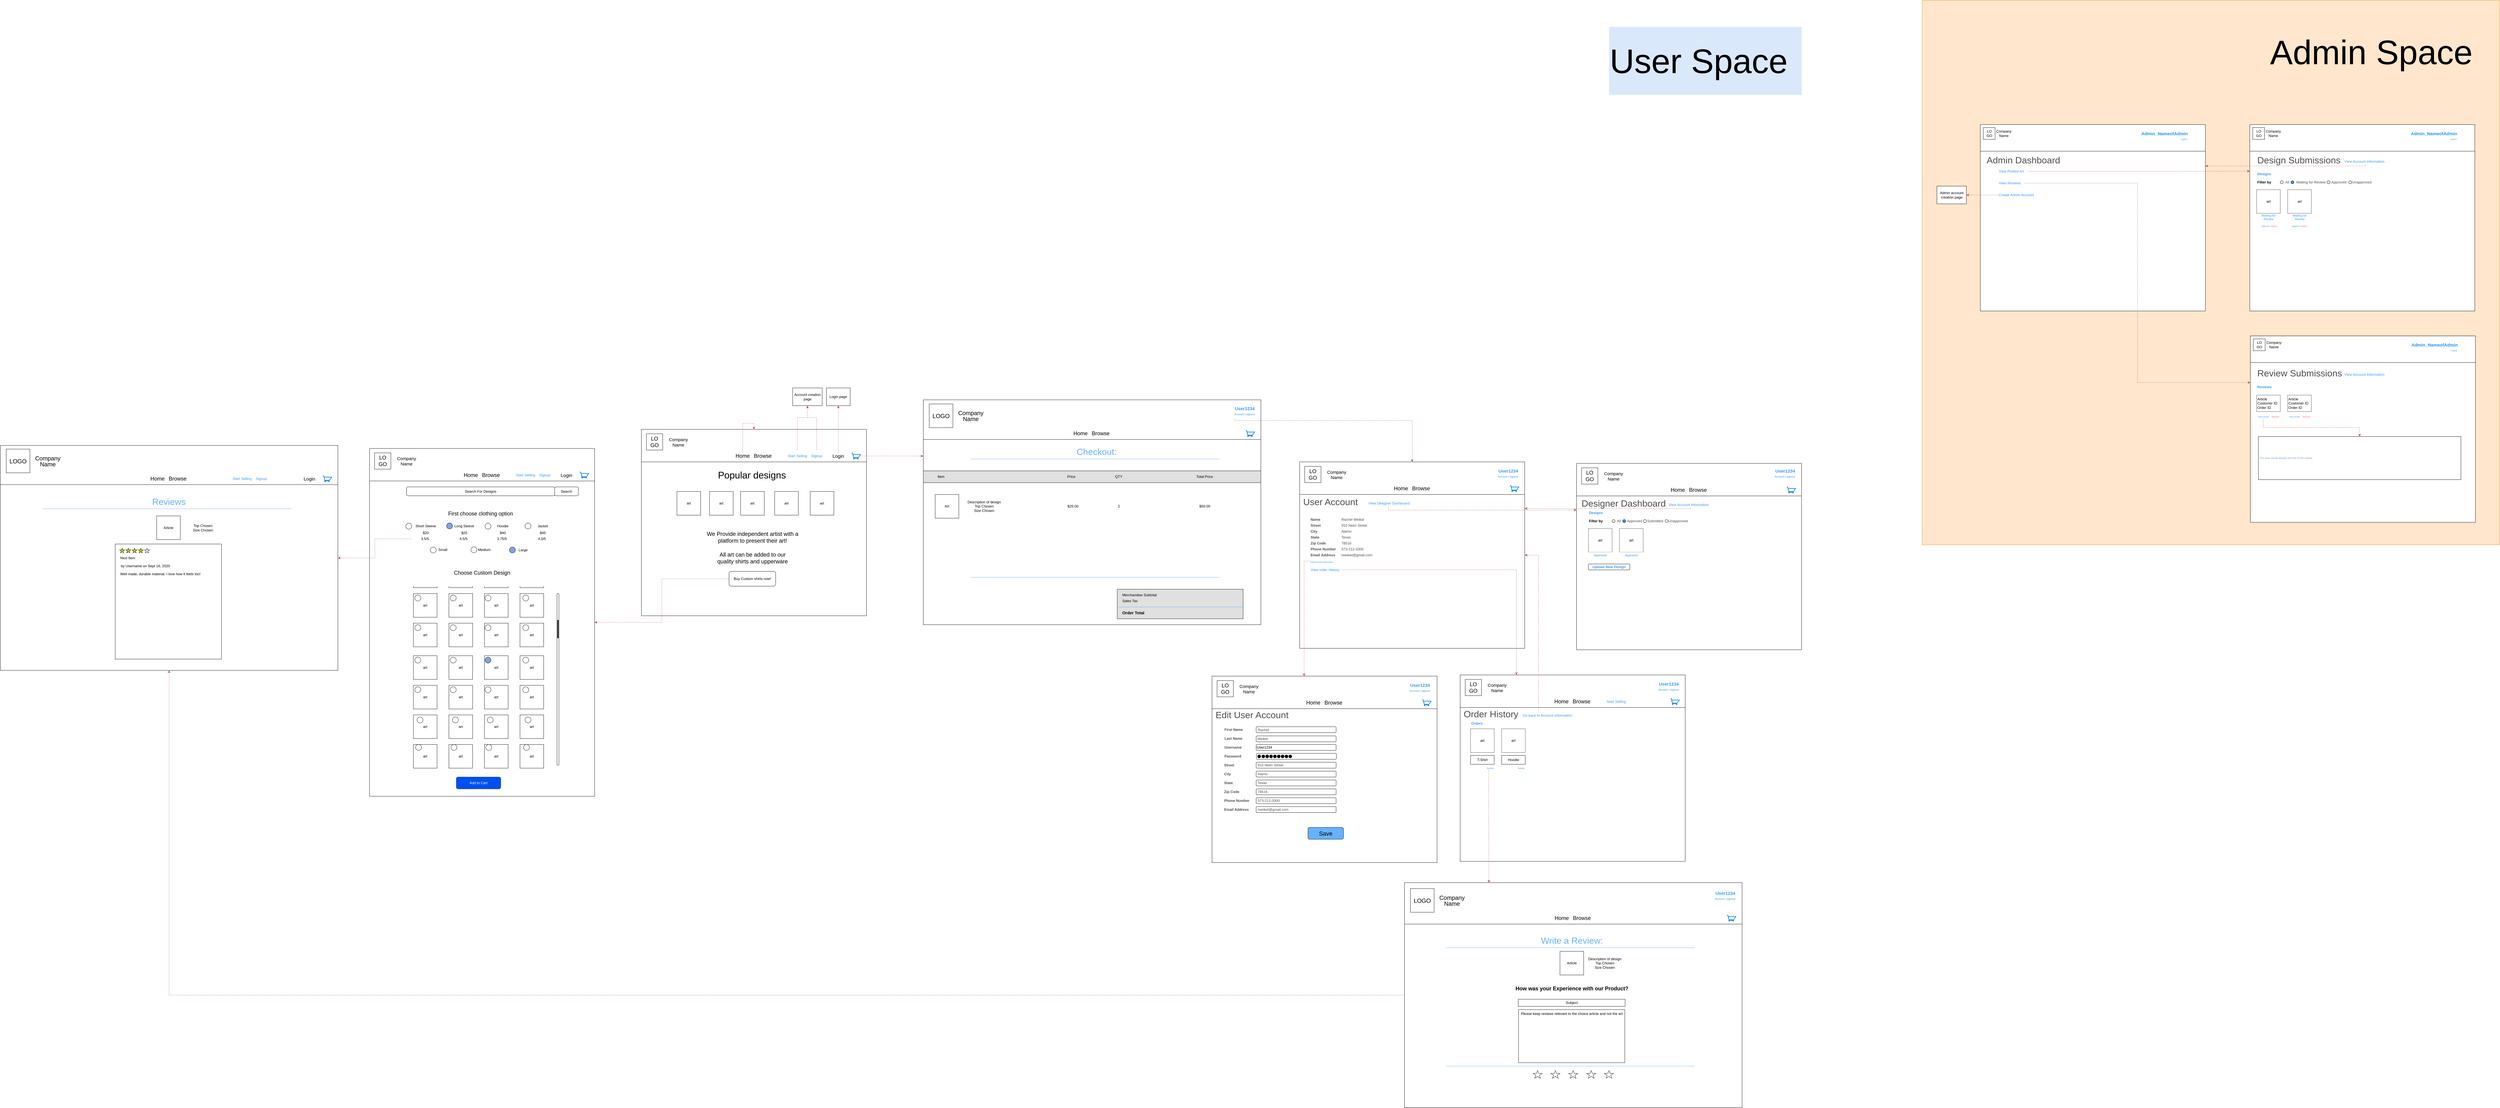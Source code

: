 <mxfile version="13.7.6" type="github">
  <diagram id="yMqxqqp1lVMMZ8iFN6uK" name="Page-1">
    <mxGraphModel dx="4070" dy="4618" grid="1" gridSize="10" guides="1" tooltips="1" connect="1" arrows="1" fold="1" page="1" pageScale="1" pageWidth="850" pageHeight="1100" math="0" shadow="0">
      <root>
        <mxCell id="0" />
        <mxCell id="1" parent="0" />
        <mxCell id="MwNFhGaou5lgzi1KwZia-253" value="" style="rounded=0;whiteSpace=wrap;html=1;fontSize=9;align=left;fillColor=#ffe6cc;strokeColor=#d79b00;" parent="1" vertex="1">
          <mxGeometry x="4940" y="-2290" width="1950" height="1840" as="geometry" />
        </mxCell>
        <mxCell id="QZhExzyKwdBtSW_HFHdL-96" value="" style="rounded=0;whiteSpace=wrap;html=1;" parent="1" vertex="1">
          <mxGeometry x="1567" y="-939.75" width="1140" height="760" as="geometry" />
        </mxCell>
        <mxCell id="QZhExzyKwdBtSW_HFHdL-57" value="" style="rounded=0;whiteSpace=wrap;html=1;" parent="1" vertex="1">
          <mxGeometry x="-1550" y="-785.5" width="1140" height="760" as="geometry" />
        </mxCell>
        <mxCell id="96jOyPDqxTO6i5AxBm5p-1" value="" style="rounded=0;whiteSpace=wrap;html=1;" parent="1" vertex="1">
          <mxGeometry x="-303" y="-775.5" width="760" height="1175.5" as="geometry" />
        </mxCell>
        <mxCell id="96jOyPDqxTO6i5AxBm5p-2" value="Search For Designs" style="rounded=1;whiteSpace=wrap;html=1;align=center;" parent="1" vertex="1">
          <mxGeometry x="-178" y="-645.5" width="500" height="30" as="geometry" />
        </mxCell>
        <mxCell id="96jOyPDqxTO6i5AxBm5p-3" value="Search" style="rounded=1;whiteSpace=wrap;html=1;" parent="1" vertex="1">
          <mxGeometry x="322" y="-645.5" width="80" height="30" as="geometry" />
        </mxCell>
        <mxCell id="96jOyPDqxTO6i5AxBm5p-4" value="Long Sleeve" style="whiteSpace=wrap;html=1;strokeColor=none;" parent="1" vertex="1">
          <mxGeometry x="-23" y="-525.5" width="80" height="25.5" as="geometry" />
        </mxCell>
        <mxCell id="96jOyPDqxTO6i5AxBm5p-5" value="Short Sleeve" style="whiteSpace=wrap;html=1;strokeColor=none;" parent="1" vertex="1">
          <mxGeometry x="-153" y="-525.5" width="80" height="25.5" as="geometry" />
        </mxCell>
        <mxCell id="96jOyPDqxTO6i5AxBm5p-6" value="Hoodie" style="whiteSpace=wrap;html=1;strokeColor=none;" parent="1" vertex="1">
          <mxGeometry x="107" y="-525.5" width="80" height="25.5" as="geometry" />
        </mxCell>
        <mxCell id="96jOyPDqxTO6i5AxBm5p-7" value="Jacket" style="whiteSpace=wrap;html=1;strokeColor=none;" parent="1" vertex="1">
          <mxGeometry x="242" y="-525.5" width="80" height="25.5" as="geometry" />
        </mxCell>
        <mxCell id="96jOyPDqxTO6i5AxBm5p-8" value="&lt;font style=&quot;font-size: 18px&quot;&gt;First choose clothing option&lt;/font&gt;" style="text;html=1;strokeColor=none;fillColor=none;align=center;verticalAlign=middle;whiteSpace=wrap;rounded=0;" parent="1" vertex="1">
          <mxGeometry x="-53" y="-565.5" width="250" height="20" as="geometry" />
        </mxCell>
        <mxCell id="96jOyPDqxTO6i5AxBm5p-9" value="&lt;font style=&quot;font-size: 18px&quot;&gt;Choose Custom Design&lt;/font&gt;" style="text;html=1;strokeColor=none;fillColor=none;align=center;verticalAlign=middle;whiteSpace=wrap;rounded=0;" parent="1" vertex="1">
          <mxGeometry x="-83" y="-375.5" width="320" height="40" as="geometry" />
        </mxCell>
        <mxCell id="96jOyPDqxTO6i5AxBm5p-18" value="Add to Cart" style="rounded=1;whiteSpace=wrap;html=1;fillColor=#0050ef;strokeColor=#001DBC;fontColor=#ffffff;" parent="1" vertex="1">
          <mxGeometry x="-10" y="335" width="150" height="40" as="geometry" />
        </mxCell>
        <mxCell id="MwNFhGaou5lgzi1KwZia-116" style="edgeStyle=orthogonalEdgeStyle;rounded=0;orthogonalLoop=1;jettySize=auto;html=1;exitX=0;exitY=0.5;exitDx=0;exitDy=0;entryX=1;entryY=0.5;entryDx=0;entryDy=0;dashed=1;endArrow=classic;endFill=1;fillColor=#f8cecc;strokeColor=#b85450;" parent="1" source="96jOyPDqxTO6i5AxBm5p-19" target="QZhExzyKwdBtSW_HFHdL-57" edge="1">
          <mxGeometry relative="1" as="geometry" />
        </mxCell>
        <mxCell id="96jOyPDqxTO6i5AxBm5p-19" value="3.5/5&amp;nbsp;&amp;nbsp;" style="text;html=1;strokeColor=none;fillColor=none;align=center;verticalAlign=middle;whiteSpace=wrap;rounded=0;" parent="1" vertex="1">
          <mxGeometry x="-160.5" y="-480" width="95" height="20" as="geometry" />
        </mxCell>
        <mxCell id="96jOyPDqxTO6i5AxBm5p-20" value="$20" style="text;html=1;strokeColor=none;fillColor=none;align=center;verticalAlign=middle;whiteSpace=wrap;rounded=0;" parent="1" vertex="1">
          <mxGeometry x="-133" y="-500" width="40" height="20" as="geometry" />
        </mxCell>
        <mxCell id="96jOyPDqxTO6i5AxBm5p-21" value="$45" style="text;html=1;strokeColor=none;fillColor=none;align=center;verticalAlign=middle;whiteSpace=wrap;rounded=0;" parent="1" vertex="1">
          <mxGeometry x="262" y="-500" width="40" height="20" as="geometry" />
        </mxCell>
        <mxCell id="96jOyPDqxTO6i5AxBm5p-22" value="$40" style="text;html=1;strokeColor=none;fillColor=none;align=center;verticalAlign=middle;whiteSpace=wrap;rounded=0;" parent="1" vertex="1">
          <mxGeometry x="127" y="-500" width="40" height="20" as="geometry" />
        </mxCell>
        <mxCell id="96jOyPDqxTO6i5AxBm5p-23" value="$25" style="text;html=1;strokeColor=none;fillColor=none;align=center;verticalAlign=middle;whiteSpace=wrap;rounded=0;" parent="1" vertex="1">
          <mxGeometry x="-3" y="-500" width="40" height="20" as="geometry" />
        </mxCell>
        <mxCell id="96jOyPDqxTO6i5AxBm5p-24" value="4.0/5&amp;nbsp;&amp;nbsp;" style="text;html=1;strokeColor=none;fillColor=none;align=center;verticalAlign=middle;whiteSpace=wrap;rounded=0;" parent="1" vertex="1">
          <mxGeometry x="234.5" y="-480" width="95" height="20" as="geometry" />
        </mxCell>
        <mxCell id="96jOyPDqxTO6i5AxBm5p-25" value="3.75/5&amp;nbsp;&amp;nbsp;" style="text;html=1;strokeColor=none;fillColor=none;align=center;verticalAlign=middle;whiteSpace=wrap;rounded=0;" parent="1" vertex="1">
          <mxGeometry x="99.5" y="-480" width="95" height="20" as="geometry" />
        </mxCell>
        <mxCell id="96jOyPDqxTO6i5AxBm5p-26" value="4.5/5&amp;nbsp;&amp;nbsp;" style="text;html=1;strokeColor=none;fillColor=none;align=center;verticalAlign=middle;whiteSpace=wrap;rounded=0;" parent="1" vertex="1">
          <mxGeometry x="-30.5" y="-480" width="95" height="20" as="geometry" />
        </mxCell>
        <mxCell id="96jOyPDqxTO6i5AxBm5p-27" value="" style="rounded=0;whiteSpace=wrap;html=1;" parent="1" vertex="1">
          <mxGeometry x="-303" y="-775.5" width="760" height="110" as="geometry" />
        </mxCell>
        <mxCell id="96jOyPDqxTO6i5AxBm5p-28" value="&lt;font style=&quot;font-size: 15px&quot;&gt;Company&lt;br&gt;Name&lt;br&gt;&lt;/font&gt;" style="text;html=1;strokeColor=none;fillColor=none;align=center;verticalAlign=middle;whiteSpace=wrap;rounded=0;" parent="1" vertex="1">
          <mxGeometry x="-218" y="-743" width="80" height="20" as="geometry" />
        </mxCell>
        <mxCell id="96jOyPDqxTO6i5AxBm5p-29" value="" style="html=1;verticalLabelPosition=bottom;align=center;labelBackgroundColor=#ffffff;verticalAlign=top;strokeWidth=2;strokeColor=#0080F0;shadow=0;dashed=0;shape=mxgraph.ios7.icons.shopping_cart;" parent="1" vertex="1">
          <mxGeometry x="407" y="-695.5" width="30" height="20" as="geometry" />
        </mxCell>
        <mxCell id="96jOyPDqxTO6i5AxBm5p-30" value="&lt;font style=&quot;font-size: 16px&quot;&gt;Login&lt;/font&gt;" style="text;html=1;strokeColor=none;fillColor=none;align=center;verticalAlign=middle;whiteSpace=wrap;rounded=0;" parent="1" vertex="1">
          <mxGeometry x="337" y="-695.5" width="50" height="20" as="geometry" />
        </mxCell>
        <mxCell id="96jOyPDqxTO6i5AxBm5p-31" value="&lt;font style=&quot;font-size: 18px&quot;&gt;LO&lt;br&gt;GO&lt;/font&gt;" style="whiteSpace=wrap;html=1;aspect=fixed;" parent="1" vertex="1">
          <mxGeometry x="-286" y="-760.5" width="55" height="55" as="geometry" />
        </mxCell>
        <mxCell id="96jOyPDqxTO6i5AxBm5p-32" value="&lt;font style=&quot;font-size: 18px;&quot;&gt;Home&lt;/font&gt;" style="text;html=1;strokeColor=none;fillColor=none;align=center;verticalAlign=middle;whiteSpace=wrap;rounded=0;fontSize=18;" parent="1" vertex="1">
          <mxGeometry x="19" y="-695.5" width="40" height="20" as="geometry" />
        </mxCell>
        <mxCell id="96jOyPDqxTO6i5AxBm5p-33" value="Browse" style="text;html=1;strokeColor=none;fillColor=none;align=center;verticalAlign=middle;whiteSpace=wrap;rounded=0;fontSize=18;" parent="1" vertex="1">
          <mxGeometry x="87" y="-695.5" width="40" height="20" as="geometry" />
        </mxCell>
        <mxCell id="96jOyPDqxTO6i5AxBm5p-34" value="Start Selling" style="text;html=1;align=center;verticalAlign=middle;whiteSpace=wrap;rounded=0;fontColor=#3399FF;" parent="1" vertex="1">
          <mxGeometry x="187" y="-705.5" width="73.5" height="40" as="geometry" />
        </mxCell>
        <mxCell id="96jOyPDqxTO6i5AxBm5p-35" value="Signup" style="text;html=1;align=center;verticalAlign=middle;whiteSpace=wrap;rounded=0;fontColor=#3399FF;" parent="1" vertex="1">
          <mxGeometry x="267" y="-705.5" width="43.5" height="40" as="geometry" />
        </mxCell>
        <mxCell id="96jOyPDqxTO6i5AxBm5p-84" value="" style="rounded=0;whiteSpace=wrap;html=1;" parent="1" vertex="1">
          <mxGeometry x="615" y="-840" width="760" height="630" as="geometry" />
        </mxCell>
        <mxCell id="96jOyPDqxTO6i5AxBm5p-85" value="" style="rounded=0;whiteSpace=wrap;html=1;" parent="1" vertex="1">
          <mxGeometry x="615" y="-840" width="760" height="110" as="geometry" />
        </mxCell>
        <mxCell id="96jOyPDqxTO6i5AxBm5p-86" value="&lt;font style=&quot;font-size: 15px&quot;&gt;Company&lt;br&gt;Name&lt;br&gt;&lt;/font&gt;" style="text;html=1;strokeColor=none;fillColor=none;align=center;verticalAlign=middle;whiteSpace=wrap;rounded=0;" parent="1" vertex="1">
          <mxGeometry x="700" y="-807.5" width="80" height="20" as="geometry" />
        </mxCell>
        <mxCell id="MwNFhGaou5lgzi1KwZia-64" style="edgeStyle=orthogonalEdgeStyle;rounded=0;orthogonalLoop=1;jettySize=auto;html=1;entryX=0;entryY=0.25;entryDx=0;entryDy=0;dashed=1;endArrow=classic;endFill=1;fillColor=#f8cecc;strokeColor=#b85450;" parent="1" source="96jOyPDqxTO6i5AxBm5p-87" target="QZhExzyKwdBtSW_HFHdL-96" edge="1">
          <mxGeometry relative="1" as="geometry" />
        </mxCell>
        <mxCell id="96jOyPDqxTO6i5AxBm5p-87" value="" style="html=1;verticalLabelPosition=bottom;align=center;labelBackgroundColor=#ffffff;verticalAlign=top;strokeWidth=2;strokeColor=#0080F0;shadow=0;dashed=0;shape=mxgraph.ios7.icons.shopping_cart;" parent="1" vertex="1">
          <mxGeometry x="1325" y="-760" width="30" height="20" as="geometry" />
        </mxCell>
        <mxCell id="96jOyPDqxTO6i5AxBm5p-88" value="&lt;font style=&quot;font-size: 32px&quot;&gt;Popular designs&lt;/font&gt;&amp;nbsp;" style="text;html=1;strokeColor=none;fillColor=none;align=center;verticalAlign=middle;whiteSpace=wrap;rounded=0;" parent="1" vertex="1">
          <mxGeometry x="745" y="-760" width="490" height="150" as="geometry" />
        </mxCell>
        <mxCell id="96jOyPDqxTO6i5AxBm5p-89" value="art" style="whiteSpace=wrap;html=1;aspect=fixed;" parent="1" vertex="1">
          <mxGeometry x="845" y="-630" width="80" height="80" as="geometry" />
        </mxCell>
        <mxCell id="96jOyPDqxTO6i5AxBm5p-90" value="art" style="whiteSpace=wrap;html=1;aspect=fixed;" parent="1" vertex="1">
          <mxGeometry x="735" y="-630" width="80" height="80" as="geometry" />
        </mxCell>
        <mxCell id="96jOyPDqxTO6i5AxBm5p-91" value="art" style="whiteSpace=wrap;html=1;aspect=fixed;" parent="1" vertex="1">
          <mxGeometry x="950" y="-630" width="80" height="80" as="geometry" />
        </mxCell>
        <mxCell id="96jOyPDqxTO6i5AxBm5p-92" value="art" style="whiteSpace=wrap;html=1;aspect=fixed;" parent="1" vertex="1">
          <mxGeometry x="1065" y="-630" width="80" height="80" as="geometry" />
        </mxCell>
        <mxCell id="96jOyPDqxTO6i5AxBm5p-93" value="art" style="whiteSpace=wrap;html=1;aspect=fixed;" parent="1" vertex="1">
          <mxGeometry x="1185" y="-630" width="80" height="80" as="geometry" />
        </mxCell>
        <mxCell id="96jOyPDqxTO6i5AxBm5p-175" style="edgeStyle=orthogonalEdgeStyle;rounded=0;orthogonalLoop=1;jettySize=auto;html=1;exitX=0;exitY=0.5;exitDx=0;exitDy=0;fontSize=18;fillColor=#f8cecc;strokeColor=#b85450;dashed=1;" parent="1" source="96jOyPDqxTO6i5AxBm5p-94" target="96jOyPDqxTO6i5AxBm5p-1" edge="1">
          <mxGeometry relative="1" as="geometry" />
        </mxCell>
        <mxCell id="96jOyPDqxTO6i5AxBm5p-94" value="Buy Custom shirts now!" style="rounded=1;whiteSpace=wrap;html=1;" parent="1" vertex="1">
          <mxGeometry x="911" y="-360" width="157.5" height="50" as="geometry" />
        </mxCell>
        <mxCell id="96jOyPDqxTO6i5AxBm5p-95" value="&lt;font style=&quot;font-size: 19px&quot;&gt;We Provide independent artist with a platform to present their art!&lt;/font&gt;" style="text;html=1;strokeColor=none;fillColor=none;align=center;verticalAlign=middle;whiteSpace=wrap;rounded=0;" parent="1" vertex="1">
          <mxGeometry x="833" y="-510" width="315" height="70" as="geometry" />
        </mxCell>
        <mxCell id="MwNFhGaou5lgzi1KwZia-60" style="edgeStyle=orthogonalEdgeStyle;rounded=0;orthogonalLoop=1;jettySize=auto;html=1;exitX=0.5;exitY=0;exitDx=0;exitDy=0;entryX=0.5;entryY=1;entryDx=0;entryDy=0;fillColor=#f8cecc;strokeColor=#b85450;dashed=1;" parent="1" source="96jOyPDqxTO6i5AxBm5p-96" target="MwNFhGaou5lgzi1KwZia-59" edge="1">
          <mxGeometry relative="1" as="geometry" />
        </mxCell>
        <mxCell id="96jOyPDqxTO6i5AxBm5p-96" value="&lt;font style=&quot;font-size: 16px&quot;&gt;Login&lt;/font&gt;" style="text;html=1;strokeColor=none;fillColor=none;align=center;verticalAlign=middle;whiteSpace=wrap;rounded=0;" parent="1" vertex="1">
          <mxGeometry x="1255" y="-760" width="50" height="20" as="geometry" />
        </mxCell>
        <mxCell id="96jOyPDqxTO6i5AxBm5p-97" value="&lt;font style=&quot;font-size: 19px&quot;&gt;All art can be added to our quality shirts and upperware&lt;/font&gt;" style="text;html=1;strokeColor=none;fillColor=none;align=center;verticalAlign=middle;whiteSpace=wrap;rounded=0;" parent="1" vertex="1">
          <mxGeometry x="867" y="-430" width="247" height="50" as="geometry" />
        </mxCell>
        <mxCell id="96jOyPDqxTO6i5AxBm5p-98" value="&lt;font style=&quot;font-size: 18px&quot;&gt;LO&lt;br&gt;GO&lt;/font&gt;" style="whiteSpace=wrap;html=1;aspect=fixed;" parent="1" vertex="1">
          <mxGeometry x="632" y="-825" width="55" height="55" as="geometry" />
        </mxCell>
        <mxCell id="96jOyPDqxTO6i5AxBm5p-177" style="edgeStyle=orthogonalEdgeStyle;rounded=0;orthogonalLoop=1;jettySize=auto;html=1;exitX=0.5;exitY=0;exitDx=0;exitDy=0;entryX=0.5;entryY=0;entryDx=0;entryDy=0;dashed=1;fontSize=18;fillColor=#f8cecc;strokeColor=#b85450;" parent="1" source="96jOyPDqxTO6i5AxBm5p-99" target="96jOyPDqxTO6i5AxBm5p-85" edge="1">
          <mxGeometry relative="1" as="geometry">
            <Array as="points">
              <mxPoint x="957" y="-860" />
              <mxPoint x="995" y="-860" />
            </Array>
          </mxGeometry>
        </mxCell>
        <mxCell id="96jOyPDqxTO6i5AxBm5p-99" value="&lt;font style=&quot;font-size: 18px;&quot;&gt;Home&lt;/font&gt;" style="text;html=1;strokeColor=none;fillColor=none;align=center;verticalAlign=middle;whiteSpace=wrap;rounded=0;fontSize=18;" parent="1" vertex="1">
          <mxGeometry x="937" y="-760" width="40" height="20" as="geometry" />
        </mxCell>
        <mxCell id="96jOyPDqxTO6i5AxBm5p-100" value="Browse" style="text;html=1;strokeColor=none;fillColor=none;align=center;verticalAlign=middle;whiteSpace=wrap;rounded=0;fontSize=18;" parent="1" vertex="1">
          <mxGeometry x="1005" y="-760" width="40" height="20" as="geometry" />
        </mxCell>
        <mxCell id="MwNFhGaou5lgzi1KwZia-62" style="edgeStyle=orthogonalEdgeStyle;rounded=0;orthogonalLoop=1;jettySize=auto;html=1;exitX=0.5;exitY=0;exitDx=0;exitDy=0;entryX=0.5;entryY=1;entryDx=0;entryDy=0;dashed=1;fillColor=#f8cecc;strokeColor=#b85450;" parent="1" source="96jOyPDqxTO6i5AxBm5p-101" target="MwNFhGaou5lgzi1KwZia-61" edge="1">
          <mxGeometry relative="1" as="geometry">
            <Array as="points">
              <mxPoint x="1142" y="-880" />
              <mxPoint x="1176" y="-880" />
            </Array>
          </mxGeometry>
        </mxCell>
        <mxCell id="96jOyPDqxTO6i5AxBm5p-101" value="Start Selling" style="text;html=1;align=center;verticalAlign=middle;whiteSpace=wrap;rounded=0;fontColor=#3399FF;" parent="1" vertex="1">
          <mxGeometry x="1105" y="-770" width="73.5" height="40" as="geometry" />
        </mxCell>
        <mxCell id="MwNFhGaou5lgzi1KwZia-63" style="edgeStyle=orthogonalEdgeStyle;rounded=0;orthogonalLoop=1;jettySize=auto;html=1;exitX=0.5;exitY=0;exitDx=0;exitDy=0;dashed=1;endArrow=none;endFill=0;fillColor=#f8cecc;strokeColor=#b85450;" parent="1" source="96jOyPDqxTO6i5AxBm5p-102" edge="1">
          <mxGeometry relative="1" as="geometry">
            <mxPoint x="1176" y="-880" as="targetPoint" />
            <Array as="points">
              <mxPoint x="1207" y="-880" />
            </Array>
          </mxGeometry>
        </mxCell>
        <mxCell id="96jOyPDqxTO6i5AxBm5p-102" value="Signup" style="text;html=1;align=center;verticalAlign=middle;whiteSpace=wrap;rounded=0;fontColor=#3399FF;" parent="1" vertex="1">
          <mxGeometry x="1185" y="-770" width="43.5" height="40" as="geometry" />
        </mxCell>
        <mxCell id="96jOyPDqxTO6i5AxBm5p-105" value="" style="rounded=0;whiteSpace=wrap;html=1;fontStyle=1;fontColor=#4D4D4D;align=center;" parent="1" vertex="1">
          <mxGeometry x="2838" y="-730" width="760" height="630" as="geometry" />
        </mxCell>
        <mxCell id="96jOyPDqxTO6i5AxBm5p-111" value="Name" style="rounded=0;whiteSpace=wrap;html=1;align=left;strokeColor=none;fontStyle=1;fontColor=#4D4D4D;" parent="1" vertex="1">
          <mxGeometry x="2873" y="-545" width="90" height="20" as="geometry" />
        </mxCell>
        <mxCell id="96jOyPDqxTO6i5AxBm5p-112" value="Street" style="rounded=0;whiteSpace=wrap;html=1;align=left;strokeColor=none;fontStyle=1;fontColor=#4D4D4D;" parent="1" vertex="1">
          <mxGeometry x="2873" y="-525" width="90" height="20" as="geometry" />
        </mxCell>
        <mxCell id="96jOyPDqxTO6i5AxBm5p-113" value="State" style="rounded=0;whiteSpace=wrap;html=1;align=left;strokeColor=none;fontStyle=1;fontColor=#4D4D4D;" parent="1" vertex="1">
          <mxGeometry x="2873" y="-485" width="90" height="20" as="geometry" />
        </mxCell>
        <mxCell id="96jOyPDqxTO6i5AxBm5p-114" value="Zip Code" style="rounded=0;whiteSpace=wrap;html=1;align=left;strokeColor=none;fontStyle=1;fontColor=#4D4D4D;" parent="1" vertex="1">
          <mxGeometry x="2873" y="-465" width="90" height="20" as="geometry" />
        </mxCell>
        <mxCell id="96jOyPDqxTO6i5AxBm5p-115" value="Phone Number" style="rounded=0;whiteSpace=wrap;html=1;align=left;strokeColor=none;fontStyle=1;fontColor=#4D4D4D;" parent="1" vertex="1">
          <mxGeometry x="2873" y="-445" width="90" height="20" as="geometry" />
        </mxCell>
        <mxCell id="96jOyPDqxTO6i5AxBm5p-116" value="Email Address" style="rounded=0;whiteSpace=wrap;html=1;align=left;strokeColor=none;fontStyle=1;fontColor=#4D4D4D;" parent="1" vertex="1">
          <mxGeometry x="2873" y="-425" width="90" height="20" as="geometry" />
        </mxCell>
        <mxCell id="96jOyPDqxTO6i5AxBm5p-117" value="573-212-3300" style="rounded=0;whiteSpace=wrap;html=1;align=left;strokeColor=none;fontColor=#4D4D4D;" parent="1" vertex="1">
          <mxGeometry x="2977" y="-445" width="420" height="20" as="geometry" />
        </mxCell>
        <mxCell id="96jOyPDqxTO6i5AxBm5p-118" value="78516" style="rounded=0;whiteSpace=wrap;html=1;align=left;strokeColor=none;fontColor=#4D4D4D;" parent="1" vertex="1">
          <mxGeometry x="2977" y="-465" width="420" height="20" as="geometry" />
        </mxCell>
        <mxCell id="96jOyPDqxTO6i5AxBm5p-119" value="Rachel Weikel" style="rounded=0;whiteSpace=wrap;html=1;align=left;strokeColor=none;fontColor=#4D4D4D;" parent="1" vertex="1">
          <mxGeometry x="2977" y="-545" width="420" height="20" as="geometry" />
        </mxCell>
        <mxCell id="96jOyPDqxTO6i5AxBm5p-120" value="910 Nelm Street" style="rounded=0;whiteSpace=wrap;html=1;align=left;strokeColor=none;fontColor=#4D4D4D;" parent="1" vertex="1">
          <mxGeometry x="2977" y="-525" width="420" height="20" as="geometry" />
        </mxCell>
        <mxCell id="96jOyPDqxTO6i5AxBm5p-121" value="rweikel@gmail.com" style="rounded=0;whiteSpace=wrap;html=1;align=left;strokeColor=none;fontColor=#4D4D4D;" parent="1" vertex="1">
          <mxGeometry x="2977" y="-425" width="420" height="20" as="geometry" />
        </mxCell>
        <mxCell id="96jOyPDqxTO6i5AxBm5p-122" value="Texas" style="rounded=0;whiteSpace=wrap;html=1;align=left;strokeColor=none;fontColor=#4D4D4D;" parent="1" vertex="1">
          <mxGeometry x="2977" y="-485" width="420" height="20" as="geometry" />
        </mxCell>
        <mxCell id="MwNFhGaou5lgzi1KwZia-250" style="edgeStyle=orthogonalEdgeStyle;rounded=0;orthogonalLoop=1;jettySize=auto;html=1;exitX=0;exitY=0.5;exitDx=0;exitDy=0;dashed=1;endArrow=classic;endFill=1;fontSize=9;fontColor=#7EA6E0;fillColor=#f8cecc;strokeColor=#b85450;" parent="1" source="96jOyPDqxTO6i5AxBm5p-123" target="MwNFhGaou5lgzi1KwZia-119" edge="1">
          <mxGeometry relative="1" as="geometry">
            <Array as="points">
              <mxPoint x="2853" y="-395" />
            </Array>
          </mxGeometry>
        </mxCell>
        <mxCell id="96jOyPDqxTO6i5AxBm5p-123" value="Edit Account Information" style="rounded=0;whiteSpace=wrap;html=1;align=left;strokeColor=none;fillColor=none;fontColor=#3399FF;fontSize=7;verticalAlign=bottom;" parent="1" vertex="1">
          <mxGeometry x="2873" y="-405" width="100" height="20" as="geometry" />
        </mxCell>
        <mxCell id="96jOyPDqxTO6i5AxBm5p-124" value="User Account" style="text;html=1;strokeColor=none;fillColor=none;align=left;verticalAlign=middle;whiteSpace=wrap;rounded=0;fontSize=31;fontColor=#4D4D4D;" parent="1" vertex="1">
          <mxGeometry x="2848" y="-605" width="340" height="20" as="geometry" />
        </mxCell>
        <mxCell id="96jOyPDqxTO6i5AxBm5p-126" value="City" style="rounded=0;whiteSpace=wrap;html=1;align=left;strokeColor=none;fontStyle=1;fontColor=#4D4D4D;" parent="1" vertex="1">
          <mxGeometry x="2873" y="-505" width="90" height="20" as="geometry" />
        </mxCell>
        <mxCell id="96jOyPDqxTO6i5AxBm5p-127" value="Alamo" style="rounded=0;whiteSpace=wrap;html=1;align=left;strokeColor=none;fontColor=#4D4D4D;" parent="1" vertex="1">
          <mxGeometry x="2977" y="-505" width="420" height="20" as="geometry" />
        </mxCell>
        <mxCell id="96jOyPDqxTO6i5AxBm5p-128" value="View Designer Dashboard" style="text;html=1;align=left;verticalAlign=middle;resizable=0;points=[];autosize=1;fontStyle=0;fontColor=#3399FF;" parent="1" vertex="1">
          <mxGeometry x="3068" y="-600" width="150" height="20" as="geometry" />
        </mxCell>
        <mxCell id="96jOyPDqxTO6i5AxBm5p-129" value="" style="rounded=0;whiteSpace=wrap;html=1;fontStyle=1;fontColor=#4D4D4D;align=center;" parent="1" vertex="1">
          <mxGeometry x="3773" y="-725" width="760" height="630" as="geometry" />
        </mxCell>
        <mxCell id="96jOyPDqxTO6i5AxBm5p-135" value="Designer Dashboard" style="text;html=1;strokeColor=none;fillColor=none;align=left;verticalAlign=middle;whiteSpace=wrap;rounded=0;fontSize=31;fontColor=#4D4D4D;" parent="1" vertex="1">
          <mxGeometry x="3788" y="-600" width="340" height="20" as="geometry" />
        </mxCell>
        <mxCell id="MwNFhGaou5lgzi1KwZia-82" style="edgeStyle=orthogonalEdgeStyle;rounded=0;orthogonalLoop=1;jettySize=auto;html=1;entryX=1;entryY=0.25;entryDx=0;entryDy=0;dashed=1;endArrow=classic;endFill=1;fillColor=#f8cecc;strokeColor=#b85450;" parent="1" source="96jOyPDqxTO6i5AxBm5p-137" target="96jOyPDqxTO6i5AxBm5p-105" edge="1">
          <mxGeometry relative="1" as="geometry">
            <Array as="points">
              <mxPoint x="4157" y="-572" />
              <mxPoint x="3840" y="-572" />
            </Array>
          </mxGeometry>
        </mxCell>
        <mxCell id="96jOyPDqxTO6i5AxBm5p-137" value="View Account Information" style="text;html=1;align=left;verticalAlign=middle;resizable=0;points=[];autosize=1;fontStyle=0;fontColor=#3399FF;" parent="1" vertex="1">
          <mxGeometry x="4082" y="-595" width="150" height="20" as="geometry" />
        </mxCell>
        <mxCell id="96jOyPDqxTO6i5AxBm5p-138" value="Designs" style="text;html=1;align=left;verticalAlign=middle;resizable=0;points=[];autosize=1;fontColor=#3399FF;fontStyle=1" parent="1" vertex="1">
          <mxGeometry x="3813" y="-568" width="60" height="20" as="geometry" />
        </mxCell>
        <mxCell id="96jOyPDqxTO6i5AxBm5p-139" value="Upload New Design" style="rounded=1;whiteSpace=wrap;html=1;fillColor=none;fontSize=12;align=center;fontStyle=1;fontColor=#3399FF;" parent="1" vertex="1">
          <mxGeometry x="3813" y="-385" width="140" height="20" as="geometry" />
        </mxCell>
        <mxCell id="96jOyPDqxTO6i5AxBm5p-140" value="All" style="rounded=1;whiteSpace=wrap;html=1;fillColor=none;fontSize=12;fontColor=#4D4D4D;align=center;strokeColor=none;" parent="1" vertex="1">
          <mxGeometry x="3903" y="-540" width="26" height="20" as="geometry" />
        </mxCell>
        <mxCell id="96jOyPDqxTO6i5AxBm5p-141" value="Filter by" style="text;html=1;align=left;verticalAlign=middle;resizable=0;points=[];autosize=1;fontStyle=1" parent="1" vertex="1">
          <mxGeometry x="3813" y="-540" width="60" height="20" as="geometry" />
        </mxCell>
        <mxCell id="96jOyPDqxTO6i5AxBm5p-142" value="art" style="whiteSpace=wrap;html=1;aspect=fixed;strokeColor=#4D4D4D;" parent="1" vertex="1">
          <mxGeometry x="3813" y="-505" width="80" height="80" as="geometry" />
        </mxCell>
        <mxCell id="96jOyPDqxTO6i5AxBm5p-143" value="art" style="whiteSpace=wrap;html=1;aspect=fixed;strokeColor=#4D4D4D;" parent="1" vertex="1">
          <mxGeometry x="3918" y="-505" width="80" height="80" as="geometry" />
        </mxCell>
        <mxCell id="96jOyPDqxTO6i5AxBm5p-144" value="Approved" style="whiteSpace=wrap;html=1;strokeColor=none;fontColor=#3399FF;align=center;fontSize=10;" parent="1" vertex="1">
          <mxGeometry x="3813" y="-425" width="80" height="20" as="geometry" />
        </mxCell>
        <mxCell id="96jOyPDqxTO6i5AxBm5p-145" value="Approved" style="whiteSpace=wrap;html=1;strokeColor=none;fontColor=#3399FF;align=center;fontSize=10;" parent="1" vertex="1">
          <mxGeometry x="3918" y="-425" width="80" height="20" as="geometry" />
        </mxCell>
        <mxCell id="96jOyPDqxTO6i5AxBm5p-146" value="art" style="whiteSpace=wrap;html=1;aspect=fixed;strokeColor=#4D4D4D;" parent="1" vertex="1">
          <mxGeometry x="3918" y="-505" width="80" height="80" as="geometry" />
        </mxCell>
        <mxCell id="96jOyPDqxTO6i5AxBm5p-147" value="Approved" style="whiteSpace=wrap;html=1;strokeColor=none;fontColor=#3399FF;align=center;fontSize=10;" parent="1" vertex="1">
          <mxGeometry x="3918" y="-425" width="80" height="20" as="geometry" />
        </mxCell>
        <mxCell id="96jOyPDqxTO6i5AxBm5p-148" value="" style="ellipse;whiteSpace=wrap;html=1;aspect=fixed;fontSize=12;fontColor=#3399FF;" parent="1" vertex="1">
          <mxGeometry x="3893" y="-535" width="10" height="10" as="geometry" />
        </mxCell>
        <mxCell id="96jOyPDqxTO6i5AxBm5p-149" value="Approved" style="rounded=1;whiteSpace=wrap;html=1;fillColor=none;fontSize=12;fontColor=#4D4D4D;align=center;strokeColor=none;" parent="1" vertex="1">
          <mxGeometry x="3939" y="-540" width="60" height="20" as="geometry" />
        </mxCell>
        <mxCell id="96jOyPDqxTO6i5AxBm5p-150" value="" style="ellipse;whiteSpace=wrap;html=1;aspect=fixed;fontSize=12;fontColor=#3399FF;fillColor=#3399FF;" parent="1" vertex="1">
          <mxGeometry x="3929" y="-535" width="10" height="10" as="geometry" />
        </mxCell>
        <mxCell id="96jOyPDqxTO6i5AxBm5p-151" value="Submitted" style="rounded=1;whiteSpace=wrap;html=1;fillColor=none;fontSize=12;fontColor=#4D4D4D;align=center;strokeColor=none;" parent="1" vertex="1">
          <mxGeometry x="4009" y="-540" width="59" height="20" as="geometry" />
        </mxCell>
        <mxCell id="96jOyPDqxTO6i5AxBm5p-152" value="" style="ellipse;whiteSpace=wrap;html=1;aspect=fixed;fontSize=12;fontColor=#3399FF;" parent="1" vertex="1">
          <mxGeometry x="3999" y="-535" width="10" height="10" as="geometry" />
        </mxCell>
        <mxCell id="96jOyPDqxTO6i5AxBm5p-153" value="Unapproved" style="rounded=1;whiteSpace=wrap;html=1;fillColor=none;fontSize=12;fontColor=#4D4D4D;align=center;strokeColor=none;" parent="1" vertex="1">
          <mxGeometry x="4082" y="-540" width="68" height="20" as="geometry" />
        </mxCell>
        <mxCell id="96jOyPDqxTO6i5AxBm5p-154" value="" style="ellipse;whiteSpace=wrap;html=1;aspect=fixed;fontSize=12;fontColor=#3399FF;" parent="1" vertex="1">
          <mxGeometry x="4072" y="-535" width="10" height="10" as="geometry" />
        </mxCell>
        <mxCell id="96jOyPDqxTO6i5AxBm5p-157" value="" style="rounded=0;whiteSpace=wrap;html=1;" parent="1" vertex="1">
          <mxGeometry x="2838" y="-730" width="760" height="110" as="geometry" />
        </mxCell>
        <mxCell id="96jOyPDqxTO6i5AxBm5p-158" value="&lt;font style=&quot;font-size: 15px&quot;&gt;Company&lt;br&gt;Name&lt;br&gt;&lt;/font&gt;" style="text;html=1;strokeColor=none;fillColor=none;align=center;verticalAlign=middle;whiteSpace=wrap;rounded=0;" parent="1" vertex="1">
          <mxGeometry x="2923" y="-697.5" width="80" height="20" as="geometry" />
        </mxCell>
        <mxCell id="96jOyPDqxTO6i5AxBm5p-159" value="" style="html=1;verticalLabelPosition=bottom;align=center;labelBackgroundColor=#ffffff;verticalAlign=top;strokeWidth=2;strokeColor=#0080F0;shadow=0;dashed=0;shape=mxgraph.ios7.icons.shopping_cart;" parent="1" vertex="1">
          <mxGeometry x="3548" y="-650" width="30" height="20" as="geometry" />
        </mxCell>
        <mxCell id="96jOyPDqxTO6i5AxBm5p-161" value="&lt;font style=&quot;font-size: 18px&quot;&gt;LO&lt;br&gt;GO&lt;/font&gt;" style="whiteSpace=wrap;html=1;aspect=fixed;" parent="1" vertex="1">
          <mxGeometry x="2855" y="-715" width="55" height="55" as="geometry" />
        </mxCell>
        <mxCell id="96jOyPDqxTO6i5AxBm5p-162" value="&lt;font style=&quot;font-size: 18px;&quot;&gt;Home&lt;/font&gt;" style="text;html=1;strokeColor=none;fillColor=none;align=center;verticalAlign=middle;whiteSpace=wrap;rounded=0;fontSize=18;" parent="1" vertex="1">
          <mxGeometry x="3160" y="-650" width="40" height="20" as="geometry" />
        </mxCell>
        <mxCell id="96jOyPDqxTO6i5AxBm5p-163" value="Browse" style="text;html=1;strokeColor=none;fillColor=none;align=center;verticalAlign=middle;whiteSpace=wrap;rounded=0;fontSize=18;" parent="1" vertex="1">
          <mxGeometry x="3228" y="-650" width="40" height="20" as="geometry" />
        </mxCell>
        <mxCell id="96jOyPDqxTO6i5AxBm5p-166" value="" style="rounded=0;whiteSpace=wrap;html=1;" parent="1" vertex="1">
          <mxGeometry x="3773" y="-725" width="760" height="110" as="geometry" />
        </mxCell>
        <mxCell id="96jOyPDqxTO6i5AxBm5p-167" value="&lt;font style=&quot;font-size: 15px&quot;&gt;Company&lt;br&gt;Name&lt;br&gt;&lt;/font&gt;" style="text;html=1;strokeColor=none;fillColor=none;align=center;verticalAlign=middle;whiteSpace=wrap;rounded=0;" parent="1" vertex="1">
          <mxGeometry x="3858" y="-692.5" width="80" height="20" as="geometry" />
        </mxCell>
        <mxCell id="96jOyPDqxTO6i5AxBm5p-168" value="" style="html=1;verticalLabelPosition=bottom;align=center;labelBackgroundColor=#ffffff;verticalAlign=top;strokeWidth=2;strokeColor=#0080F0;shadow=0;dashed=0;shape=mxgraph.ios7.icons.shopping_cart;" parent="1" vertex="1">
          <mxGeometry x="4483" y="-645" width="30" height="20" as="geometry" />
        </mxCell>
        <mxCell id="96jOyPDqxTO6i5AxBm5p-170" value="&lt;font style=&quot;font-size: 18px&quot;&gt;LO&lt;br&gt;GO&lt;/font&gt;" style="whiteSpace=wrap;html=1;aspect=fixed;" parent="1" vertex="1">
          <mxGeometry x="3790" y="-710" width="55" height="55" as="geometry" />
        </mxCell>
        <mxCell id="96jOyPDqxTO6i5AxBm5p-171" value="&lt;font style=&quot;font-size: 18px;&quot;&gt;Home&lt;/font&gt;" style="text;html=1;strokeColor=none;fillColor=none;align=center;verticalAlign=middle;whiteSpace=wrap;rounded=0;fontSize=18;" parent="1" vertex="1">
          <mxGeometry x="4095" y="-645" width="40" height="20" as="geometry" />
        </mxCell>
        <mxCell id="96jOyPDqxTO6i5AxBm5p-172" value="Browse" style="text;html=1;strokeColor=none;fillColor=none;align=center;verticalAlign=middle;whiteSpace=wrap;rounded=0;fontSize=18;" parent="1" vertex="1">
          <mxGeometry x="4163" y="-645" width="40" height="20" as="geometry" />
        </mxCell>
        <mxCell id="96jOyPDqxTO6i5AxBm5p-178" style="edgeStyle=orthogonalEdgeStyle;rounded=0;orthogonalLoop=1;jettySize=auto;html=1;dashed=1;fontSize=18;fillColor=#f8cecc;strokeColor=#b85450;entryX=0;entryY=0.25;entryDx=0;entryDy=0;exitX=0.464;exitY=1.043;exitDx=0;exitDy=0;exitPerimeter=0;" parent="1" source="96jOyPDqxTO6i5AxBm5p-128" target="96jOyPDqxTO6i5AxBm5p-129" edge="1">
          <mxGeometry relative="1" as="geometry">
            <mxPoint x="3768" y="-363" as="targetPoint" />
            <Array as="points">
              <mxPoint x="3138" y="-567" />
              <mxPoint x="3496" y="-567" />
            </Array>
          </mxGeometry>
        </mxCell>
        <mxCell id="OCajrFdT0mNUI-W19qEq-1" style="edgeStyle=orthogonalEdgeStyle;rounded=0;orthogonalLoop=1;jettySize=auto;html=1;entryX=0.5;entryY=1;entryDx=0;entryDy=0;fillColor=#f8cecc;strokeColor=#b85450;dashed=1;" parent="1" source="QZhExzyKwdBtSW_HFHdL-7" target="QZhExzyKwdBtSW_HFHdL-57" edge="1">
          <mxGeometry relative="1" as="geometry" />
        </mxCell>
        <mxCell id="QZhExzyKwdBtSW_HFHdL-7" value="" style="rounded=0;whiteSpace=wrap;html=1;" parent="1" vertex="1">
          <mxGeometry x="3192" y="692" width="1140" height="760" as="geometry" />
        </mxCell>
        <mxCell id="QZhExzyKwdBtSW_HFHdL-8" value="" style="endArrow=none;html=1;endSize=0;startSize=0;rounded=0;strokeWidth=1;" parent="1" edge="1">
          <mxGeometry width="50" height="50" relative="1" as="geometry">
            <mxPoint x="3192" y="832" as="sourcePoint" />
            <mxPoint x="4332" y="832" as="targetPoint" />
          </mxGeometry>
        </mxCell>
        <mxCell id="QZhExzyKwdBtSW_HFHdL-9" value="&lt;div&gt;&lt;span&gt;&lt;font style=&quot;font-size: 20px&quot;&gt;LOGO&lt;/font&gt;&lt;/span&gt;&lt;/div&gt;" style="whiteSpace=wrap;html=1;aspect=fixed;align=center;" parent="1" vertex="1">
          <mxGeometry x="3212" y="712" width="80" height="80" as="geometry" />
        </mxCell>
        <mxCell id="QZhExzyKwdBtSW_HFHdL-10" value="&lt;font style=&quot;font-size: 20px&quot;&gt;Company&lt;/font&gt;" style="text;html=1;align=center;verticalAlign=middle;resizable=0;points=[];autosize=1;" parent="1" vertex="1">
          <mxGeometry x="3302" y="732" width="100" height="20" as="geometry" />
        </mxCell>
        <mxCell id="QZhExzyKwdBtSW_HFHdL-11" value="&lt;font style=&quot;font-size: 20px&quot;&gt;Name&lt;/font&gt;" style="text;html=1;align=center;verticalAlign=middle;resizable=0;points=[];autosize=1;" parent="1" vertex="1">
          <mxGeometry x="3317" y="752" width="70" height="20" as="geometry" />
        </mxCell>
        <mxCell id="QZhExzyKwdBtSW_HFHdL-12" value="&lt;font style=&quot;font-size: 30px&quot; color=&quot;#66b2ff&quot;&gt;Write a Review:&lt;/font&gt;" style="text;html=1;align=center;verticalAlign=middle;resizable=0;points=[];autosize=1;" parent="1" vertex="1">
          <mxGeometry x="3647" y="875" width="220" height="24" as="geometry" />
        </mxCell>
        <mxCell id="QZhExzyKwdBtSW_HFHdL-13" value="" style="endArrow=none;html=1;strokeWidth=1;strokeColor=#66B2FF;" parent="1" edge="1">
          <mxGeometry width="50" height="50" relative="1" as="geometry">
            <mxPoint x="3332" y="912" as="sourcePoint" />
            <mxPoint x="4172" y="912" as="targetPoint" />
            <Array as="points" />
          </mxGeometry>
        </mxCell>
        <mxCell id="QZhExzyKwdBtSW_HFHdL-14" style="edgeStyle=orthogonalEdgeStyle;rounded=0;orthogonalLoop=1;jettySize=auto;html=1;exitX=0.5;exitY=1;exitDx=0;exitDy=0;startSize=0;endSize=0;strokeColor=#66B2FF;strokeWidth=1;" parent="1" edge="1">
          <mxGeometry relative="1" as="geometry">
            <mxPoint x="3672" y="982" as="sourcePoint" />
            <mxPoint x="3672" y="982" as="targetPoint" />
          </mxGeometry>
        </mxCell>
        <mxCell id="QZhExzyKwdBtSW_HFHdL-15" value="" style="endArrow=none;html=1;strokeColor=#66B2FF;strokeWidth=1;" parent="1" edge="1">
          <mxGeometry width="50" height="50" relative="1" as="geometry">
            <mxPoint x="3332" y="1312" as="sourcePoint" />
            <mxPoint x="4172" y="1312" as="targetPoint" />
          </mxGeometry>
        </mxCell>
        <mxCell id="QZhExzyKwdBtSW_HFHdL-16" value="Article" style="whiteSpace=wrap;html=1;aspect=fixed;align=center;fillColor=none;" parent="1" vertex="1">
          <mxGeometry x="3717" y="924" width="80" height="80" as="geometry" />
        </mxCell>
        <mxCell id="QZhExzyKwdBtSW_HFHdL-17" value="Description of design&lt;br&gt;Top Chosen&lt;br&gt;Size Chosen" style="text;html=1;align=center;verticalAlign=middle;resizable=0;points=[];autosize=1;" parent="1" vertex="1">
          <mxGeometry x="3803" y="939" width="130" height="50" as="geometry" />
        </mxCell>
        <mxCell id="QZhExzyKwdBtSW_HFHdL-18" value="" style="rounded=0;whiteSpace=wrap;html=1;align=center;" parent="1" vertex="1">
          <mxGeometry x="3577" y="1121" width="359" height="179.5" as="geometry" />
        </mxCell>
        <mxCell id="QZhExzyKwdBtSW_HFHdL-19" value="Please keep reviews relevant to the choice article and not the art" style="text;html=1;strokeColor=none;fillColor=none;align=left;verticalAlign=middle;whiteSpace=wrap;rounded=0;" parent="1" vertex="1">
          <mxGeometry x="3583" y="1125" width="347" height="20" as="geometry" />
        </mxCell>
        <mxCell id="QZhExzyKwdBtSW_HFHdL-20" value="&lt;font style=&quot;font-size: 18px&quot;&gt;&lt;b&gt;How was your Experience with our Product?&lt;/b&gt;&lt;/font&gt;" style="text;html=1;align=center;verticalAlign=middle;resizable=0;points=[];autosize=1;" parent="1" vertex="1">
          <mxGeometry x="3561" y="1040" width="391" height="20" as="geometry" />
        </mxCell>
        <mxCell id="QZhExzyKwdBtSW_HFHdL-21" value="" style="verticalLabelPosition=bottom;verticalAlign=top;html=1;shape=mxgraph.basic.star" parent="1" vertex="1">
          <mxGeometry x="3626" y="1327" width="31" height="26" as="geometry" />
        </mxCell>
        <mxCell id="QZhExzyKwdBtSW_HFHdL-22" value="" style="verticalLabelPosition=bottom;verticalAlign=top;html=1;shape=mxgraph.basic.star" parent="1" vertex="1">
          <mxGeometry x="3686" y="1327" width="31" height="26" as="geometry" />
        </mxCell>
        <mxCell id="QZhExzyKwdBtSW_HFHdL-23" value="" style="verticalLabelPosition=bottom;verticalAlign=top;html=1;shape=mxgraph.basic.star" parent="1" vertex="1">
          <mxGeometry x="3746" y="1327" width="31" height="26" as="geometry" />
        </mxCell>
        <mxCell id="QZhExzyKwdBtSW_HFHdL-24" value="" style="verticalLabelPosition=bottom;verticalAlign=top;html=1;shape=mxgraph.basic.star" parent="1" vertex="1">
          <mxGeometry x="3807" y="1327" width="31" height="26" as="geometry" />
        </mxCell>
        <mxCell id="QZhExzyKwdBtSW_HFHdL-25" value="" style="verticalLabelPosition=bottom;verticalAlign=top;html=1;shape=mxgraph.basic.star" parent="1" vertex="1">
          <mxGeometry x="3867" y="1327" width="31" height="26" as="geometry" />
        </mxCell>
        <mxCell id="QZhExzyKwdBtSW_HFHdL-26" value="" style="verticalLabelPosition=bottom;verticalAlign=top;html=1;shape=mxgraph.basic.rect;fillColor2=none;strokeWidth=1;size=20;indent=5;" parent="1" vertex="1">
          <mxGeometry x="3576" y="1086" width="361" height="24" as="geometry" />
        </mxCell>
        <mxCell id="QZhExzyKwdBtSW_HFHdL-27" value="Subject" style="text;html=1;strokeColor=none;fillColor=none;align=center;verticalAlign=middle;whiteSpace=wrap;rounded=0;" parent="1" vertex="1">
          <mxGeometry x="3737" y="1088" width="40" height="20" as="geometry" />
        </mxCell>
        <mxCell id="QZhExzyKwdBtSW_HFHdL-28" value="" style="html=1;verticalLabelPosition=bottom;align=center;labelBackgroundColor=#ffffff;verticalAlign=top;strokeWidth=2;strokeColor=#0080F0;shadow=0;dashed=0;shape=mxgraph.ios7.icons.shopping_cart;" parent="1" vertex="1">
          <mxGeometry x="4281" y="802" width="30" height="20" as="geometry" />
        </mxCell>
        <mxCell id="QZhExzyKwdBtSW_HFHdL-30" value="&lt;font style=&quot;font-size: 18px;&quot;&gt;Home&lt;/font&gt;" style="text;html=1;strokeColor=none;fillColor=none;align=center;verticalAlign=middle;whiteSpace=wrap;rounded=0;fontSize=18;" parent="1" vertex="1">
          <mxGeometry x="3703" y="802" width="40" height="20" as="geometry" />
        </mxCell>
        <mxCell id="QZhExzyKwdBtSW_HFHdL-31" value="Browse" style="text;html=1;strokeColor=none;fillColor=none;align=center;verticalAlign=middle;whiteSpace=wrap;rounded=0;fontSize=18;" parent="1" vertex="1">
          <mxGeometry x="3771" y="802" width="40" height="20" as="geometry" />
        </mxCell>
        <mxCell id="QZhExzyKwdBtSW_HFHdL-43" value="&lt;font style=&quot;font-size: 30px&quot; color=&quot;#66b2ff&quot;&gt;Reviews&lt;/font&gt;" style="text;html=1;align=center;verticalAlign=middle;resizable=0;points=[];autosize=1;" parent="1" vertex="1">
          <mxGeometry x="-1043" y="-608.5" width="123" height="24" as="geometry" />
        </mxCell>
        <mxCell id="QZhExzyKwdBtSW_HFHdL-44" value="" style="endArrow=none;html=1;strokeWidth=1;strokeColor=#66B2FF;" parent="1" edge="1">
          <mxGeometry width="50" height="50" relative="1" as="geometry">
            <mxPoint x="-1407" y="-571.5" as="sourcePoint" />
            <mxPoint x="-567" y="-571.5" as="targetPoint" />
            <Array as="points" />
          </mxGeometry>
        </mxCell>
        <mxCell id="QZhExzyKwdBtSW_HFHdL-45" style="edgeStyle=orthogonalEdgeStyle;rounded=0;orthogonalLoop=1;jettySize=auto;html=1;exitX=0.5;exitY=1;exitDx=0;exitDy=0;startSize=0;endSize=0;strokeColor=#66B2FF;strokeWidth=1;" parent="1" edge="1">
          <mxGeometry relative="1" as="geometry">
            <mxPoint x="-1067" y="-501.5" as="sourcePoint" />
            <mxPoint x="-1067" y="-501.5" as="targetPoint" />
          </mxGeometry>
        </mxCell>
        <mxCell id="QZhExzyKwdBtSW_HFHdL-46" value="Article" style="whiteSpace=wrap;html=1;aspect=fixed;align=center;fillColor=none;" parent="1" vertex="1">
          <mxGeometry x="-1022" y="-547.5" width="80" height="80" as="geometry" />
        </mxCell>
        <mxCell id="QZhExzyKwdBtSW_HFHdL-47" value="Top Chosen&lt;br&gt;Size Chosen" style="text;html=1;align=center;verticalAlign=middle;resizable=0;points=[];autosize=1;" parent="1" vertex="1">
          <mxGeometry x="-905" y="-523.5" width="78" height="32" as="geometry" />
        </mxCell>
        <mxCell id="QZhExzyKwdBtSW_HFHdL-48" value="" style="rounded=0;whiteSpace=wrap;html=1;align=center;" parent="1" vertex="1">
          <mxGeometry x="-1162" y="-452.5" width="359" height="389" as="geometry" />
        </mxCell>
        <mxCell id="QZhExzyKwdBtSW_HFHdL-49" value="Nice Item" style="text;html=1;strokeColor=none;fillColor=none;align=left;verticalAlign=middle;whiteSpace=wrap;rounded=0;" parent="1" vertex="1">
          <mxGeometry x="-1147" y="-415.5" width="100" height="20" as="geometry" />
        </mxCell>
        <mxCell id="QZhExzyKwdBtSW_HFHdL-50" value="" style="verticalLabelPosition=bottom;verticalAlign=top;html=1;shape=mxgraph.basic.star;fillColor=#CCCC00;" parent="1" vertex="1">
          <mxGeometry x="-1147" y="-438.5" width="17" height="16.15" as="geometry" />
        </mxCell>
        <mxCell id="QZhExzyKwdBtSW_HFHdL-51" value="" style="verticalLabelPosition=bottom;verticalAlign=top;html=1;shape=mxgraph.basic.star;fillColor=#CCCC00;" parent="1" vertex="1">
          <mxGeometry x="-1126" y="-438.5" width="17" height="16.15" as="geometry" />
        </mxCell>
        <mxCell id="QZhExzyKwdBtSW_HFHdL-52" value="" style="verticalLabelPosition=bottom;verticalAlign=top;html=1;shape=mxgraph.basic.star;fillColor=#CCCC00;" parent="1" vertex="1">
          <mxGeometry x="-1105" y="-438.5" width="17" height="16.15" as="geometry" />
        </mxCell>
        <mxCell id="QZhExzyKwdBtSW_HFHdL-53" value="" style="verticalLabelPosition=bottom;verticalAlign=top;html=1;shape=mxgraph.basic.star;fillColor=#CCCC00;" parent="1" vertex="1">
          <mxGeometry x="-1084" y="-438.5" width="17" height="16.15" as="geometry" />
        </mxCell>
        <mxCell id="QZhExzyKwdBtSW_HFHdL-54" value="" style="verticalLabelPosition=bottom;verticalAlign=top;html=1;shape=mxgraph.basic.star" parent="1" vertex="1">
          <mxGeometry x="-1063" y="-438.5" width="17" height="16.15" as="geometry" />
        </mxCell>
        <mxCell id="QZhExzyKwdBtSW_HFHdL-55" value="by Username on Sept 16, 2020" style="text;html=1;strokeColor=none;fillColor=none;align=left;verticalAlign=middle;whiteSpace=wrap;rounded=0;" parent="1" vertex="1">
          <mxGeometry x="-1145" y="-388.5" width="330" height="20" as="geometry" />
        </mxCell>
        <mxCell id="QZhExzyKwdBtSW_HFHdL-56" value="Well made, durable material. I love how it feels too!" style="text;html=1;strokeColor=none;fillColor=none;align=left;verticalAlign=middle;whiteSpace=wrap;rounded=0;" parent="1" vertex="1">
          <mxGeometry x="-1147" y="-361.5" width="327" height="20" as="geometry" />
        </mxCell>
        <mxCell id="QZhExzyKwdBtSW_HFHdL-58" value="" style="endArrow=none;html=1;endSize=0;startSize=0;rounded=0;strokeWidth=1;" parent="1" edge="1">
          <mxGeometry width="50" height="50" relative="1" as="geometry">
            <mxPoint x="-1550.0" y="-653.17" as="sourcePoint" />
            <mxPoint x="-410" y="-653.17" as="targetPoint" />
          </mxGeometry>
        </mxCell>
        <mxCell id="QZhExzyKwdBtSW_HFHdL-59" value="&lt;div&gt;&lt;span&gt;&lt;font style=&quot;font-size: 20px&quot;&gt;LOGO&lt;/font&gt;&lt;/span&gt;&lt;/div&gt;" style="whiteSpace=wrap;html=1;aspect=fixed;align=center;" parent="1" vertex="1">
          <mxGeometry x="-1530" y="-773.17" width="80" height="80" as="geometry" />
        </mxCell>
        <mxCell id="QZhExzyKwdBtSW_HFHdL-60" value="&lt;font style=&quot;font-size: 20px&quot;&gt;Company&lt;/font&gt;" style="text;html=1;align=center;verticalAlign=middle;resizable=0;points=[];autosize=1;" parent="1" vertex="1">
          <mxGeometry x="-1440" y="-753.17" width="100" height="20" as="geometry" />
        </mxCell>
        <mxCell id="QZhExzyKwdBtSW_HFHdL-61" value="&lt;font style=&quot;font-size: 20px&quot;&gt;Name&lt;/font&gt;" style="text;html=1;align=center;verticalAlign=middle;resizable=0;points=[];autosize=1;" parent="1" vertex="1">
          <mxGeometry x="-1425" y="-733.17" width="70" height="20" as="geometry" />
        </mxCell>
        <mxCell id="QZhExzyKwdBtSW_HFHdL-62" value="" style="html=1;verticalLabelPosition=bottom;align=center;labelBackgroundColor=#ffffff;verticalAlign=top;strokeWidth=2;strokeColor=#0080F0;shadow=0;dashed=0;shape=mxgraph.ios7.icons.shopping_cart;" parent="1" vertex="1">
          <mxGeometry x="-461" y="-683.17" width="30" height="20" as="geometry" />
        </mxCell>
        <mxCell id="QZhExzyKwdBtSW_HFHdL-63" value="&lt;font style=&quot;font-size: 16px&quot;&gt;Login&lt;/font&gt;" style="text;html=1;strokeColor=none;fillColor=none;align=center;verticalAlign=middle;whiteSpace=wrap;rounded=0;" parent="1" vertex="1">
          <mxGeometry x="-531" y="-683.17" width="50" height="20" as="geometry" />
        </mxCell>
        <mxCell id="QZhExzyKwdBtSW_HFHdL-64" value="&lt;font style=&quot;font-size: 18px;&quot;&gt;Home&lt;/font&gt;" style="text;html=1;strokeColor=none;fillColor=none;align=center;verticalAlign=middle;whiteSpace=wrap;rounded=0;fontSize=18;" parent="1" vertex="1">
          <mxGeometry x="-1039" y="-683.17" width="40" height="20" as="geometry" />
        </mxCell>
        <mxCell id="QZhExzyKwdBtSW_HFHdL-65" value="Browse" style="text;html=1;strokeColor=none;fillColor=none;align=center;verticalAlign=middle;whiteSpace=wrap;rounded=0;fontSize=18;" parent="1" vertex="1">
          <mxGeometry x="-971" y="-683.17" width="40" height="20" as="geometry" />
        </mxCell>
        <mxCell id="QZhExzyKwdBtSW_HFHdL-66" value="Start Selling" style="text;html=1;align=center;verticalAlign=middle;whiteSpace=wrap;rounded=0;fontColor=#3399FF;" parent="1" vertex="1">
          <mxGeometry x="-769.75" y="-693.17" width="73.5" height="40" as="geometry" />
        </mxCell>
        <mxCell id="QZhExzyKwdBtSW_HFHdL-67" value="Signup" style="text;html=1;align=center;verticalAlign=middle;whiteSpace=wrap;rounded=0;fontColor=#3399FF;" parent="1" vertex="1">
          <mxGeometry x="-689.75" y="-693.17" width="43.5" height="40" as="geometry" />
        </mxCell>
        <mxCell id="QZhExzyKwdBtSW_HFHdL-77" value="&lt;font style=&quot;font-size: 30px&quot; color=&quot;#66b2ff&quot;&gt;Checkout:&lt;/font&gt;" style="text;html=1;align=center;verticalAlign=middle;resizable=0;points=[];autosize=1;" parent="1" vertex="1">
          <mxGeometry x="2077" y="-779.75" width="150" height="30" as="geometry" />
        </mxCell>
        <mxCell id="QZhExzyKwdBtSW_HFHdL-78" value="" style="endArrow=none;html=1;strokeWidth=1;strokeColor=#66B2FF;" parent="1" edge="1">
          <mxGeometry width="50" height="50" relative="1" as="geometry">
            <mxPoint x="1727" y="-739.75" as="sourcePoint" />
            <mxPoint x="2567" y="-739.75" as="targetPoint" />
            <Array as="points" />
          </mxGeometry>
        </mxCell>
        <mxCell id="QZhExzyKwdBtSW_HFHdL-79" value="" style="rounded=0;whiteSpace=wrap;html=1;fillColor=#E0E0E0;align=left;" parent="1" vertex="1">
          <mxGeometry x="1567" y="-699.75" width="1140" height="40" as="geometry" />
        </mxCell>
        <mxCell id="QZhExzyKwdBtSW_HFHdL-80" value="Price" style="text;html=1;strokeColor=none;fillColor=none;align=center;verticalAlign=middle;whiteSpace=wrap;rounded=0;" parent="1" vertex="1">
          <mxGeometry x="2047" y="-689.75" width="40" height="20" as="geometry" />
        </mxCell>
        <mxCell id="QZhExzyKwdBtSW_HFHdL-81" value="QTY" style="text;html=1;strokeColor=none;fillColor=none;align=center;verticalAlign=middle;whiteSpace=wrap;rounded=0;" parent="1" vertex="1">
          <mxGeometry x="2207" y="-689.75" width="40" height="20" as="geometry" />
        </mxCell>
        <mxCell id="QZhExzyKwdBtSW_HFHdL-82" value="&lt;font style=&quot;font-size: 12px&quot;&gt;Total Price&lt;/font&gt;" style="text;html=1;strokeColor=none;fillColor=none;align=center;verticalAlign=middle;whiteSpace=wrap;rounded=0;" parent="1" vertex="1">
          <mxGeometry x="2487" y="-689.75" width="60" height="20" as="geometry" />
        </mxCell>
        <mxCell id="QZhExzyKwdBtSW_HFHdL-83" style="edgeStyle=orthogonalEdgeStyle;rounded=0;orthogonalLoop=1;jettySize=auto;html=1;exitX=0.5;exitY=1;exitDx=0;exitDy=0;startSize=0;endSize=0;strokeColor=#66B2FF;strokeWidth=1;" parent="1" source="QZhExzyKwdBtSW_HFHdL-80" target="QZhExzyKwdBtSW_HFHdL-80" edge="1">
          <mxGeometry relative="1" as="geometry" />
        </mxCell>
        <mxCell id="QZhExzyKwdBtSW_HFHdL-84" value="" style="endArrow=none;html=1;strokeColor=#66B2FF;strokeWidth=1;" parent="1" edge="1">
          <mxGeometry width="50" height="50" relative="1" as="geometry">
            <mxPoint x="1727" y="-339.75" as="sourcePoint" />
            <mxPoint x="2567" y="-339.75" as="targetPoint" />
          </mxGeometry>
        </mxCell>
        <mxCell id="QZhExzyKwdBtSW_HFHdL-85" value="" style="rounded=0;whiteSpace=wrap;html=1;fillColor=#E0E0E0;" parent="1" vertex="1">
          <mxGeometry x="2222" y="-299.75" width="425" height="100" as="geometry" />
        </mxCell>
        <mxCell id="QZhExzyKwdBtSW_HFHdL-86" value="Merchandise Subtotal" style="text;html=1;strokeColor=none;fillColor=none;align=left;verticalAlign=middle;whiteSpace=wrap;rounded=0;" parent="1" vertex="1">
          <mxGeometry x="2237" y="-289.75" width="160" height="20" as="geometry" />
        </mxCell>
        <mxCell id="QZhExzyKwdBtSW_HFHdL-87" value="Sales Tax" style="text;html=1;strokeColor=none;fillColor=none;align=left;verticalAlign=middle;whiteSpace=wrap;rounded=0;" parent="1" vertex="1">
          <mxGeometry x="2237" y="-269.75" width="140" height="20" as="geometry" />
        </mxCell>
        <mxCell id="QZhExzyKwdBtSW_HFHdL-88" value="&lt;b&gt;&lt;font style=&quot;font-size: 14px&quot;&gt;Order Total&lt;/font&gt;&lt;/b&gt;" style="text;html=1;strokeColor=none;fillColor=none;align=left;verticalAlign=middle;whiteSpace=wrap;rounded=0;" parent="1" vertex="1">
          <mxGeometry x="2237" y="-229.75" width="120" height="20" as="geometry" />
        </mxCell>
        <mxCell id="QZhExzyKwdBtSW_HFHdL-89" value="" style="endArrow=none;html=1;strokeColor=#66B2FF;strokeWidth=1;entryX=1.002;entryY=0.6;entryDx=0;entryDy=0;entryPerimeter=0;" parent="1" target="QZhExzyKwdBtSW_HFHdL-85" edge="1">
          <mxGeometry width="50" height="50" relative="1" as="geometry">
            <mxPoint x="2220" y="-239.75" as="sourcePoint" />
            <mxPoint x="2637" y="-239.75" as="targetPoint" />
            <Array as="points">
              <mxPoint x="2435" y="-239.75" />
            </Array>
          </mxGeometry>
        </mxCell>
        <mxCell id="QZhExzyKwdBtSW_HFHdL-90" value="Art" style="whiteSpace=wrap;html=1;aspect=fixed;align=center;fillColor=none;" parent="1" vertex="1">
          <mxGeometry x="1607" y="-619.75" width="80" height="80" as="geometry" />
        </mxCell>
        <mxCell id="QZhExzyKwdBtSW_HFHdL-91" value="Item" style="text;html=1;strokeColor=none;fillColor=none;align=center;verticalAlign=middle;whiteSpace=wrap;rounded=0;" parent="1" vertex="1">
          <mxGeometry x="1607" y="-689.75" width="40" height="20" as="geometry" />
        </mxCell>
        <mxCell id="QZhExzyKwdBtSW_HFHdL-92" value="Description of design&lt;br&gt;Top Chosen&lt;br&gt;Size Chosen" style="text;html=1;align=center;verticalAlign=middle;resizable=0;points=[];autosize=1;" parent="1" vertex="1">
          <mxGeometry x="1707" y="-604.75" width="130" height="50" as="geometry" />
        </mxCell>
        <mxCell id="QZhExzyKwdBtSW_HFHdL-93" value="$25.00" style="text;html=1;align=center;verticalAlign=middle;resizable=0;points=[];autosize=1;" parent="1" vertex="1">
          <mxGeometry x="2047" y="-589.75" width="50" height="20" as="geometry" />
        </mxCell>
        <mxCell id="QZhExzyKwdBtSW_HFHdL-94" value="2" style="text;html=1;align=center;verticalAlign=middle;resizable=0;points=[];autosize=1;" parent="1" vertex="1">
          <mxGeometry x="2217" y="-589.75" width="20" height="20" as="geometry" />
        </mxCell>
        <mxCell id="QZhExzyKwdBtSW_HFHdL-95" value="$50.00" style="text;html=1;align=center;verticalAlign=middle;resizable=0;points=[];autosize=1;" parent="1" vertex="1">
          <mxGeometry x="2492" y="-589.75" width="50" height="20" as="geometry" />
        </mxCell>
        <mxCell id="QZhExzyKwdBtSW_HFHdL-97" value="" style="endArrow=none;html=1;endSize=0;startSize=0;rounded=0;strokeWidth=1;" parent="1" edge="1">
          <mxGeometry width="50" height="50" relative="1" as="geometry">
            <mxPoint x="1567" y="-805.75" as="sourcePoint" />
            <mxPoint x="2707" y="-805.75" as="targetPoint" />
          </mxGeometry>
        </mxCell>
        <mxCell id="QZhExzyKwdBtSW_HFHdL-98" value="&lt;div&gt;&lt;span&gt;&lt;font style=&quot;font-size: 20px&quot;&gt;LOGO&lt;/font&gt;&lt;/span&gt;&lt;/div&gt;" style="whiteSpace=wrap;html=1;aspect=fixed;align=center;" parent="1" vertex="1">
          <mxGeometry x="1587" y="-925.75" width="80" height="80" as="geometry" />
        </mxCell>
        <mxCell id="QZhExzyKwdBtSW_HFHdL-99" value="&lt;font style=&quot;font-size: 20px&quot;&gt;Company&lt;/font&gt;" style="text;html=1;align=center;verticalAlign=middle;resizable=0;points=[];autosize=1;" parent="1" vertex="1">
          <mxGeometry x="1677" y="-905.75" width="100" height="20" as="geometry" />
        </mxCell>
        <mxCell id="QZhExzyKwdBtSW_HFHdL-100" value="&lt;font style=&quot;font-size: 20px&quot;&gt;Name&lt;/font&gt;" style="text;html=1;align=center;verticalAlign=middle;resizable=0;points=[];autosize=1;" parent="1" vertex="1">
          <mxGeometry x="1692" y="-885.75" width="70" height="20" as="geometry" />
        </mxCell>
        <mxCell id="QZhExzyKwdBtSW_HFHdL-101" value="" style="html=1;verticalLabelPosition=bottom;align=center;labelBackgroundColor=#ffffff;verticalAlign=top;strokeWidth=2;strokeColor=#0080F0;shadow=0;dashed=0;shape=mxgraph.ios7.icons.shopping_cart;" parent="1" vertex="1">
          <mxGeometry x="2656" y="-835.75" width="30" height="20" as="geometry" />
        </mxCell>
        <mxCell id="QZhExzyKwdBtSW_HFHdL-103" value="&lt;font style=&quot;font-size: 18px;&quot;&gt;Home&lt;/font&gt;" style="text;html=1;strokeColor=none;fillColor=none;align=center;verticalAlign=middle;whiteSpace=wrap;rounded=0;fontSize=18;" parent="1" vertex="1">
          <mxGeometry x="2078" y="-835.75" width="40" height="20" as="geometry" />
        </mxCell>
        <mxCell id="QZhExzyKwdBtSW_HFHdL-104" value="Browse" style="text;html=1;strokeColor=none;fillColor=none;align=center;verticalAlign=middle;whiteSpace=wrap;rounded=0;fontSize=18;" parent="1" vertex="1">
          <mxGeometry x="2146" y="-835.75" width="40" height="20" as="geometry" />
        </mxCell>
        <mxCell id="MwNFhGaou5lgzi1KwZia-1" value="" style="rounded=0;whiteSpace=wrap;html=1;fontStyle=1;fontColor=#4D4D4D;align=center;" parent="1" vertex="1">
          <mxGeometry x="5136.5" y="-1870" width="760" height="630" as="geometry" />
        </mxCell>
        <mxCell id="MwNFhGaou5lgzi1KwZia-2" value="" style="rounded=0;whiteSpace=wrap;html=1;" parent="1" vertex="1">
          <mxGeometry x="5136.5" y="-1870" width="760" height="90" as="geometry" />
        </mxCell>
        <mxCell id="MwNFhGaou5lgzi1KwZia-3" value="&lt;div style=&quot;font-size: 15px&quot;&gt;&lt;span style=&quot;font-weight: normal ; font-size: 15px&quot;&gt;&lt;/span&gt;Admin_NameofAdmin&lt;/div&gt;" style="text;html=1;strokeColor=none;fillColor=none;align=right;verticalAlign=middle;whiteSpace=wrap;rounded=0;fontColor=#3399FF;fontStyle=1;fontSize=15;" parent="1" vertex="1">
          <mxGeometry x="5746.5" y="-1855" width="92" height="30" as="geometry" />
        </mxCell>
        <mxCell id="MwNFhGaou5lgzi1KwZia-4" value="&lt;div&gt;LO&lt;/div&gt;&lt;div&gt;GO&lt;/div&gt;" style="rounded=0;whiteSpace=wrap;html=1;" parent="1" vertex="1">
          <mxGeometry x="5146.5" y="-1860" width="40" height="40" as="geometry" />
        </mxCell>
        <mxCell id="MwNFhGaou5lgzi1KwZia-5" value="&lt;div&gt;Company&lt;/div&gt;&lt;div&gt;Name&lt;br&gt;&lt;/div&gt;" style="rounded=0;whiteSpace=wrap;html=1;strokeColor=none;" parent="1" vertex="1">
          <mxGeometry x="5190.5" y="-1860" width="50" height="40" as="geometry" />
        </mxCell>
        <mxCell id="MwNFhGaou5lgzi1KwZia-7" value="Logout" style="rounded=1;whiteSpace=wrap;html=1;fillColor=none;fontSize=7;strokeColor=none;fontColor=#3399FF;" parent="1" vertex="1">
          <mxGeometry x="5808.5" y="-1825" width="30" height="10" as="geometry" />
        </mxCell>
        <mxCell id="MwNFhGaou5lgzi1KwZia-181" style="edgeStyle=orthogonalEdgeStyle;rounded=0;orthogonalLoop=1;jettySize=auto;html=1;entryX=0;entryY=0.25;entryDx=0;entryDy=0;dashed=1;endArrow=classic;endFill=1;fontSize=9;fontColor=#7EA6E0;fillColor=#f8cecc;strokeColor=#b85450;" parent="1" source="MwNFhGaou5lgzi1KwZia-8" target="MwNFhGaou5lgzi1KwZia-146" edge="1">
          <mxGeometry relative="1" as="geometry" />
        </mxCell>
        <mxCell id="MwNFhGaou5lgzi1KwZia-8" value="View Posted Art" style="text;html=1;align=left;verticalAlign=middle;resizable=0;points=[];autosize=1;fontStyle=0;fontColor=#3399FF;" parent="1" vertex="1">
          <mxGeometry x="5196.5" y="-1722" width="100" height="20" as="geometry" />
        </mxCell>
        <mxCell id="MwNFhGaou5lgzi1KwZia-233" style="edgeStyle=orthogonalEdgeStyle;rounded=0;orthogonalLoop=1;jettySize=auto;html=1;entryX=0;entryY=0.25;entryDx=0;entryDy=0;dashed=1;endArrow=classic;endFill=1;fontSize=9;fontColor=#7EA6E0;fillColor=#f8cecc;strokeColor=#b85450;" parent="1" source="MwNFhGaou5lgzi1KwZia-9" target="MwNFhGaou5lgzi1KwZia-185" edge="1">
          <mxGeometry relative="1" as="geometry" />
        </mxCell>
        <mxCell id="MwNFhGaou5lgzi1KwZia-9" value="View Reviews" style="text;html=1;align=left;verticalAlign=middle;resizable=0;points=[];autosize=1;fontStyle=0;fontColor=#3399FF;" parent="1" vertex="1">
          <mxGeometry x="5196.5" y="-1682" width="90" height="20" as="geometry" />
        </mxCell>
        <mxCell id="MwNFhGaou5lgzi1KwZia-249" style="edgeStyle=orthogonalEdgeStyle;rounded=0;orthogonalLoop=1;jettySize=auto;html=1;entryX=1;entryY=0.5;entryDx=0;entryDy=0;dashed=1;endArrow=classic;endFill=1;fontSize=9;fontColor=#7EA6E0;fillColor=#f8cecc;strokeColor=#b85450;" parent="1" source="MwNFhGaou5lgzi1KwZia-10" target="MwNFhGaou5lgzi1KwZia-248" edge="1">
          <mxGeometry relative="1" as="geometry" />
        </mxCell>
        <mxCell id="MwNFhGaou5lgzi1KwZia-10" value="Create Admin Account" style="text;html=1;align=left;verticalAlign=middle;resizable=0;points=[];autosize=1;fontStyle=0;fontColor=#3399FF;" parent="1" vertex="1">
          <mxGeometry x="5196.5" y="-1642" width="130" height="20" as="geometry" />
        </mxCell>
        <mxCell id="MwNFhGaou5lgzi1KwZia-11" value="" style="html=1;verticalLabelPosition=bottom;align=center;labelBackgroundColor=#ffffff;verticalAlign=top;strokeWidth=2;strokeColor=#0080F0;shadow=0;dashed=0;shape=mxgraph.ios7.icons.shopping_cart;" parent="1" vertex="1">
          <mxGeometry x="2767" y="330" width="30" height="20" as="geometry" />
        </mxCell>
        <mxCell id="MwNFhGaou5lgzi1KwZia-12" value="&lt;div style=&quot;font-size: 7px&quot;&gt;&lt;font style=&quot;font-size: 7px&quot;&gt;&lt;span style=&quot;font-weight: normal&quot;&gt;Logged in as&lt;/span&gt;&lt;/font&gt;&lt;/div&gt;&lt;div&gt;&lt;span style=&quot;font-weight: normal&quot;&gt;&lt;/span&gt;Customer4321&lt;/div&gt;" style="text;html=1;strokeColor=none;fillColor=none;align=right;verticalAlign=middle;whiteSpace=wrap;rounded=0;fontColor=#3399FF;fontStyle=1" parent="1" vertex="1">
          <mxGeometry x="2635" y="280" width="162" height="30" as="geometry" />
        </mxCell>
        <mxCell id="MwNFhGaou5lgzi1KwZia-13" value="" style="rounded=0;whiteSpace=wrap;html=1;fontStyle=1;fontColor=#4D4D4D;align=center;" parent="1" vertex="1">
          <mxGeometry x="2542" y="-6" width="760" height="630" as="geometry" />
        </mxCell>
        <mxCell id="MwNFhGaou5lgzi1KwZia-19" value="Edit User Account" style="text;html=1;strokeColor=none;fillColor=none;align=left;verticalAlign=middle;whiteSpace=wrap;rounded=0;fontSize=31;fontColor=#4D4D4D;" parent="1" vertex="1">
          <mxGeometry x="2552" y="115" width="340" height="20" as="geometry" />
        </mxCell>
        <mxCell id="MwNFhGaou5lgzi1KwZia-20" value="First Name" style="rounded=0;whiteSpace=wrap;html=1;align=left;strokeColor=none;fontStyle=1;fontColor=#4D4D4D;" parent="1" vertex="1">
          <mxGeometry x="2582" y="165" width="90" height="20" as="geometry" />
        </mxCell>
        <mxCell id="MwNFhGaou5lgzi1KwZia-21" value="Street" style="rounded=0;whiteSpace=wrap;html=1;align=left;strokeColor=none;fontStyle=1;fontColor=#4D4D4D;" parent="1" vertex="1">
          <mxGeometry x="2581" y="285" width="90" height="20" as="geometry" />
        </mxCell>
        <mxCell id="MwNFhGaou5lgzi1KwZia-22" value="City" style="rounded=0;whiteSpace=wrap;html=1;align=left;strokeColor=none;fontStyle=1;fontColor=#4D4D4D;" parent="1" vertex="1">
          <mxGeometry x="2581" y="315" width="90" height="20" as="geometry" />
        </mxCell>
        <mxCell id="MwNFhGaou5lgzi1KwZia-23" value="State" style="rounded=0;whiteSpace=wrap;html=1;align=left;strokeColor=none;fontStyle=1;fontColor=#4D4D4D;" parent="1" vertex="1">
          <mxGeometry x="2581" y="345" width="90" height="20" as="geometry" />
        </mxCell>
        <mxCell id="MwNFhGaou5lgzi1KwZia-24" value="Zip Code" style="rounded=0;whiteSpace=wrap;html=1;align=left;strokeColor=none;fontStyle=1;fontColor=#4D4D4D;" parent="1" vertex="1">
          <mxGeometry x="2581" y="375" width="90" height="20" as="geometry" />
        </mxCell>
        <mxCell id="MwNFhGaou5lgzi1KwZia-25" value="Phone Number" style="rounded=0;whiteSpace=wrap;html=1;align=left;strokeColor=none;fontStyle=1;fontColor=#4D4D4D;" parent="1" vertex="1">
          <mxGeometry x="2581" y="405" width="90" height="20" as="geometry" />
        </mxCell>
        <mxCell id="MwNFhGaou5lgzi1KwZia-26" value="Email Address" style="rounded=0;whiteSpace=wrap;html=1;align=left;strokeColor=none;fontStyle=1;fontColor=#4D4D4D;" parent="1" vertex="1">
          <mxGeometry x="2581" y="435" width="90" height="20" as="geometry" />
        </mxCell>
        <mxCell id="MwNFhGaou5lgzi1KwZia-27" value="" style="rounded=1;whiteSpace=wrap;html=1;" parent="1" vertex="1">
          <mxGeometry x="2691" y="165" width="270" height="20" as="geometry" />
        </mxCell>
        <mxCell id="MwNFhGaou5lgzi1KwZia-28" value="" style="rounded=1;whiteSpace=wrap;html=1;" parent="1" vertex="1">
          <mxGeometry x="2691" y="285" width="270" height="20" as="geometry" />
        </mxCell>
        <mxCell id="MwNFhGaou5lgzi1KwZia-29" value="" style="rounded=1;whiteSpace=wrap;html=1;" parent="1" vertex="1">
          <mxGeometry x="2691" y="315" width="270" height="20" as="geometry" />
        </mxCell>
        <mxCell id="MwNFhGaou5lgzi1KwZia-30" value="" style="rounded=1;whiteSpace=wrap;html=1;" parent="1" vertex="1">
          <mxGeometry x="2691" y="345" width="270" height="20" as="geometry" />
        </mxCell>
        <mxCell id="MwNFhGaou5lgzi1KwZia-31" value="" style="rounded=1;whiteSpace=wrap;html=1;" parent="1" vertex="1">
          <mxGeometry x="2691" y="375" width="270" height="20" as="geometry" />
        </mxCell>
        <mxCell id="MwNFhGaou5lgzi1KwZia-32" value="" style="rounded=1;whiteSpace=wrap;html=1;" parent="1" vertex="1">
          <mxGeometry x="2691" y="405" width="270" height="20" as="geometry" />
        </mxCell>
        <mxCell id="MwNFhGaou5lgzi1KwZia-33" value="" style="rounded=1;whiteSpace=wrap;html=1;" parent="1" vertex="1">
          <mxGeometry x="2691" y="435" width="270" height="20" as="geometry" />
        </mxCell>
        <mxCell id="MwNFhGaou5lgzi1KwZia-34" value="" style="rounded=1;whiteSpace=wrap;html=1;" parent="1" vertex="1">
          <mxGeometry x="2691" y="196" width="270" height="20" as="geometry" />
        </mxCell>
        <mxCell id="MwNFhGaou5lgzi1KwZia-35" value="User1234" style="rounded=1;whiteSpace=wrap;html=1;align=left;" parent="1" vertex="1">
          <mxGeometry x="2691" y="225" width="270" height="20" as="geometry" />
        </mxCell>
        <mxCell id="MwNFhGaou5lgzi1KwZia-36" value="" style="rounded=1;whiteSpace=wrap;html=1;align=left;" parent="1" vertex="1">
          <mxGeometry x="2692" y="255" width="270" height="20" as="geometry" />
        </mxCell>
        <mxCell id="MwNFhGaou5lgzi1KwZia-37" value="" style="ellipse;whiteSpace=wrap;html=1;aspect=fixed;fillColor=#000000;" parent="1" vertex="1">
          <mxGeometry x="2696" y="260" width="10.5" height="10.5" as="geometry" />
        </mxCell>
        <mxCell id="MwNFhGaou5lgzi1KwZia-38" value="" style="ellipse;whiteSpace=wrap;html=1;aspect=fixed;fillColor=#000000;" parent="1" vertex="1">
          <mxGeometry x="2710" y="260" width="10.5" height="10.5" as="geometry" />
        </mxCell>
        <mxCell id="MwNFhGaou5lgzi1KwZia-39" value="" style="ellipse;whiteSpace=wrap;html=1;aspect=fixed;fillColor=#000000;" parent="1" vertex="1">
          <mxGeometry x="2723" y="260" width="10.5" height="10.5" as="geometry" />
        </mxCell>
        <mxCell id="MwNFhGaou5lgzi1KwZia-40" value="" style="ellipse;whiteSpace=wrap;html=1;aspect=fixed;fillColor=#000000;" parent="1" vertex="1">
          <mxGeometry x="2736" y="260" width="10.5" height="10.5" as="geometry" />
        </mxCell>
        <mxCell id="MwNFhGaou5lgzi1KwZia-41" value="" style="ellipse;whiteSpace=wrap;html=1;aspect=fixed;fillColor=#000000;" parent="1" vertex="1">
          <mxGeometry x="2749" y="260" width="10.5" height="10.5" as="geometry" />
        </mxCell>
        <mxCell id="MwNFhGaou5lgzi1KwZia-42" value="" style="ellipse;whiteSpace=wrap;html=1;aspect=fixed;fillColor=#000000;" parent="1" vertex="1">
          <mxGeometry x="2762" y="260" width="10.5" height="10.5" as="geometry" />
        </mxCell>
        <mxCell id="MwNFhGaou5lgzi1KwZia-43" value="" style="ellipse;whiteSpace=wrap;html=1;aspect=fixed;fillColor=#000000;" parent="1" vertex="1">
          <mxGeometry x="2775" y="260" width="10.5" height="10.5" as="geometry" />
        </mxCell>
        <mxCell id="MwNFhGaou5lgzi1KwZia-44" value="" style="ellipse;whiteSpace=wrap;html=1;aspect=fixed;fillColor=#000000;" parent="1" vertex="1">
          <mxGeometry x="2788" y="260" width="10.5" height="10.5" as="geometry" />
        </mxCell>
        <mxCell id="MwNFhGaou5lgzi1KwZia-45" value="" style="ellipse;whiteSpace=wrap;html=1;aspect=fixed;fillColor=#000000;" parent="1" vertex="1">
          <mxGeometry x="2801" y="260" width="10.5" height="10.5" as="geometry" />
        </mxCell>
        <mxCell id="MwNFhGaou5lgzi1KwZia-46" value="Rachel" style="rounded=0;whiteSpace=wrap;html=1;align=left;strokeColor=none;fontColor=#4D4D4D;fillColor=none;" parent="1" vertex="1">
          <mxGeometry x="2695" y="166" width="266" height="20" as="geometry" />
        </mxCell>
        <mxCell id="MwNFhGaou5lgzi1KwZia-47" value="910 Nelm Street" style="rounded=0;whiteSpace=wrap;html=1;align=left;strokeColor=none;fontColor=#4D4D4D;fillColor=none;" parent="1" vertex="1">
          <mxGeometry x="2694" y="285" width="267" height="20" as="geometry" />
        </mxCell>
        <mxCell id="MwNFhGaou5lgzi1KwZia-48" value="Alamo" style="rounded=0;whiteSpace=wrap;html=1;align=left;strokeColor=none;fontColor=#4D4D4D;fillColor=none;" parent="1" vertex="1">
          <mxGeometry x="2694" y="315" width="266" height="20" as="geometry" />
        </mxCell>
        <mxCell id="MwNFhGaou5lgzi1KwZia-49" value="Texas" style="rounded=0;whiteSpace=wrap;html=1;align=left;strokeColor=none;fontColor=#4D4D4D;fillColor=none;" parent="1" vertex="1">
          <mxGeometry x="2694" y="345" width="266" height="20" as="geometry" />
        </mxCell>
        <mxCell id="MwNFhGaou5lgzi1KwZia-50" value="78516" style="rounded=0;whiteSpace=wrap;html=1;align=left;strokeColor=none;fontColor=#4D4D4D;fillColor=none;" parent="1" vertex="1">
          <mxGeometry x="2694" y="375" width="266" height="20" as="geometry" />
        </mxCell>
        <mxCell id="MwNFhGaou5lgzi1KwZia-51" value="573-212-3300" style="rounded=0;whiteSpace=wrap;html=1;align=left;strokeColor=none;fontColor=#4D4D4D;fillColor=none;" parent="1" vertex="1">
          <mxGeometry x="2694" y="405" width="266" height="20" as="geometry" />
        </mxCell>
        <mxCell id="MwNFhGaou5lgzi1KwZia-52" value="rweikel@gmail.com" style="rounded=0;whiteSpace=wrap;html=1;align=left;strokeColor=none;fontColor=#4D4D4D;fillColor=none;" parent="1" vertex="1">
          <mxGeometry x="2694" y="435" width="266" height="20" as="geometry" />
        </mxCell>
        <mxCell id="MwNFhGaou5lgzi1KwZia-53" value="Last Name" style="rounded=0;whiteSpace=wrap;html=1;align=left;strokeColor=none;fontStyle=1;fontColor=#4D4D4D;" parent="1" vertex="1">
          <mxGeometry x="2582" y="195" width="90" height="20" as="geometry" />
        </mxCell>
        <mxCell id="MwNFhGaou5lgzi1KwZia-54" value="Username" style="rounded=0;whiteSpace=wrap;html=1;align=left;strokeColor=none;fontStyle=1;fontColor=#4D4D4D;" parent="1" vertex="1">
          <mxGeometry x="2582" y="225" width="90" height="20" as="geometry" />
        </mxCell>
        <mxCell id="MwNFhGaou5lgzi1KwZia-55" value="Password" style="rounded=0;whiteSpace=wrap;html=1;align=left;strokeColor=none;fontStyle=1;fontColor=#4D4D4D;" parent="1" vertex="1">
          <mxGeometry x="2582" y="255" width="90" height="20" as="geometry" />
        </mxCell>
        <mxCell id="MwNFhGaou5lgzi1KwZia-56" value="Weikel" style="rounded=0;whiteSpace=wrap;html=1;align=left;strokeColor=none;fontColor=#4D4D4D;fillColor=none;" parent="1" vertex="1">
          <mxGeometry x="2693" y="196" width="266" height="20" as="geometry" />
        </mxCell>
        <mxCell id="MwNFhGaou5lgzi1KwZia-57" value="" style="rounded=1;whiteSpace=wrap;html=1;fillColor=#66B2FF;" parent="1" vertex="1">
          <mxGeometry x="2866" y="505.25" width="120" height="40" as="geometry" />
        </mxCell>
        <mxCell id="MwNFhGaou5lgzi1KwZia-58" value="Save" style="text;html=1;strokeColor=none;fillColor=none;align=center;verticalAlign=middle;whiteSpace=wrap;rounded=0;fontSize=20;" parent="1" vertex="1">
          <mxGeometry x="2906" y="515.25" width="40" height="20" as="geometry" />
        </mxCell>
        <mxCell id="MwNFhGaou5lgzi1KwZia-59" value="Login page" style="rounded=0;whiteSpace=wrap;html=1;" parent="1" vertex="1">
          <mxGeometry x="1240" y="-980" width="80" height="60" as="geometry" />
        </mxCell>
        <mxCell id="MwNFhGaou5lgzi1KwZia-61" value="Account creation page" style="rounded=0;whiteSpace=wrap;html=1;" parent="1" vertex="1">
          <mxGeometry x="1126" y="-980" width="99.5" height="60" as="geometry" />
        </mxCell>
        <mxCell id="MwNFhGaou5lgzi1KwZia-83" value="" style="rounded=0;whiteSpace=wrap;html=1;fontStyle=1;fontColor=#4D4D4D;align=center;" parent="1" vertex="1">
          <mxGeometry x="3380" y="-10" width="760" height="630" as="geometry" />
        </mxCell>
        <mxCell id="MwNFhGaou5lgzi1KwZia-101" value="" style="rounded=0;whiteSpace=wrap;html=1;" parent="1" vertex="1">
          <mxGeometry x="3380" y="-10" width="760" height="110" as="geometry" />
        </mxCell>
        <mxCell id="MwNFhGaou5lgzi1KwZia-102" value="&lt;font style=&quot;font-size: 15px&quot;&gt;Company&lt;br&gt;Name&lt;br&gt;&lt;/font&gt;" style="text;html=1;strokeColor=none;fillColor=none;align=center;verticalAlign=middle;whiteSpace=wrap;rounded=0;" parent="1" vertex="1">
          <mxGeometry x="3465" y="22.5" width="80" height="20" as="geometry" />
        </mxCell>
        <mxCell id="MwNFhGaou5lgzi1KwZia-103" value="" style="html=1;verticalLabelPosition=bottom;align=center;labelBackgroundColor=#ffffff;verticalAlign=top;strokeWidth=2;strokeColor=#0080F0;shadow=0;dashed=0;shape=mxgraph.ios7.icons.shopping_cart;" parent="1" vertex="1">
          <mxGeometry x="4090" y="70" width="30" height="20" as="geometry" />
        </mxCell>
        <mxCell id="MwNFhGaou5lgzi1KwZia-105" value="&lt;font style=&quot;font-size: 18px&quot;&gt;LO&lt;br&gt;GO&lt;/font&gt;" style="whiteSpace=wrap;html=1;aspect=fixed;" parent="1" vertex="1">
          <mxGeometry x="3397" y="5" width="55" height="55" as="geometry" />
        </mxCell>
        <mxCell id="MwNFhGaou5lgzi1KwZia-106" value="&lt;font style=&quot;font-size: 18px;&quot;&gt;Home&lt;/font&gt;" style="text;html=1;strokeColor=none;fillColor=none;align=center;verticalAlign=middle;whiteSpace=wrap;rounded=0;fontSize=18;" parent="1" vertex="1">
          <mxGeometry x="3702" y="70" width="40" height="20" as="geometry" />
        </mxCell>
        <mxCell id="MwNFhGaou5lgzi1KwZia-107" value="Browse" style="text;html=1;strokeColor=none;fillColor=none;align=center;verticalAlign=middle;whiteSpace=wrap;rounded=0;fontSize=18;" parent="1" vertex="1">
          <mxGeometry x="3770" y="70" width="40" height="20" as="geometry" />
        </mxCell>
        <mxCell id="MwNFhGaou5lgzi1KwZia-108" value="Start Selling" style="text;html=1;align=center;verticalAlign=middle;whiteSpace=wrap;rounded=0;fontColor=#3399FF;" parent="1" vertex="1">
          <mxGeometry x="3870" y="60" width="73.5" height="40" as="geometry" />
        </mxCell>
        <mxCell id="MwNFhGaou5lgzi1KwZia-118" style="edgeStyle=orthogonalEdgeStyle;rounded=0;orthogonalLoop=1;jettySize=auto;html=1;exitX=0.75;exitY=0;exitDx=0;exitDy=0;entryX=1;entryY=0.5;entryDx=0;entryDy=0;dashed=1;endArrow=classic;endFill=1;fillColor=#f8cecc;strokeColor=#b85450;" parent="1" source="MwNFhGaou5lgzi1KwZia-65" target="96jOyPDqxTO6i5AxBm5p-105" edge="1">
          <mxGeometry relative="1" as="geometry">
            <Array as="points">
              <mxPoint x="3645" y="-415" />
            </Array>
          </mxGeometry>
        </mxCell>
        <mxCell id="MwNFhGaou5lgzi1KwZia-65" value="Order History" style="text;html=1;strokeColor=none;fillColor=none;align=left;verticalAlign=middle;whiteSpace=wrap;rounded=0;fontSize=31;fontColor=#4D4D4D;" parent="1" vertex="1">
          <mxGeometry x="3390" y="112" width="340" height="20" as="geometry" />
        </mxCell>
        <mxCell id="MwNFhGaou5lgzi1KwZia-66" value="Orders" style="text;html=1;align=left;verticalAlign=middle;resizable=0;points=[];autosize=1;fontColor=#3399FF;fontStyle=1" parent="1" vertex="1">
          <mxGeometry x="3415" y="144" width="60" height="20" as="geometry" />
        </mxCell>
        <mxCell id="MwNFhGaou5lgzi1KwZia-69" value="art" style="whiteSpace=wrap;html=1;aspect=fixed;strokeColor=#4D4D4D;" parent="1" vertex="1">
          <mxGeometry x="3415" y="172" width="80" height="80" as="geometry" />
        </mxCell>
        <mxCell id="MwNFhGaou5lgzi1KwZia-70" value="art" style="whiteSpace=wrap;html=1;aspect=fixed;strokeColor=#4D4D4D;" parent="1" vertex="1">
          <mxGeometry x="3520" y="172" width="80" height="80" as="geometry" />
        </mxCell>
        <mxCell id="MwNFhGaou5lgzi1KwZia-73" value="art" style="whiteSpace=wrap;html=1;aspect=fixed;strokeColor=#4D4D4D;" parent="1" vertex="1">
          <mxGeometry x="3520" y="172" width="80" height="80" as="geometry" />
        </mxCell>
        <mxCell id="MwNFhGaou5lgzi1KwZia-110" value="Go back to Account Information" style="text;html=1;align=left;verticalAlign=middle;resizable=0;points=[];autosize=1;fontStyle=0;fontColor=#3399FF;" parent="1" vertex="1">
          <mxGeometry x="3589" y="116.5" width="180" height="20" as="geometry" />
        </mxCell>
        <mxCell id="MwNFhGaou5lgzi1KwZia-111" value="T-Shirt" style="whiteSpace=wrap;html=1;align=center;fillColor=none;" parent="1" vertex="1">
          <mxGeometry x="3415" y="262" width="80" height="30" as="geometry" />
        </mxCell>
        <mxCell id="MwNFhGaou5lgzi1KwZia-112" value="Hoodie" style="whiteSpace=wrap;html=1;align=center;fillColor=none;" parent="1" vertex="1">
          <mxGeometry x="3520" y="262" width="80" height="30" as="geometry" />
        </mxCell>
        <mxCell id="MwNFhGaou5lgzi1KwZia-115" style="edgeStyle=orthogonalEdgeStyle;rounded=0;orthogonalLoop=1;jettySize=auto;html=1;exitX=0.75;exitY=1;exitDx=0;exitDy=0;entryX=0.25;entryY=0;entryDx=0;entryDy=0;dashed=1;endArrow=classic;endFill=1;fillColor=#f8cecc;strokeColor=#b85450;" parent="1" source="MwNFhGaou5lgzi1KwZia-113" target="QZhExzyKwdBtSW_HFHdL-7" edge="1">
          <mxGeometry relative="1" as="geometry" />
        </mxCell>
        <mxCell id="MwNFhGaou5lgzi1KwZia-113" value="Review" style="rounded=0;whiteSpace=wrap;html=1;align=right;strokeColor=none;fillColor=none;fontColor=#3399FF;fontSize=7;verticalAlign=bottom;" parent="1" vertex="1">
          <mxGeometry x="3420" y="292" width="75" height="20" as="geometry" />
        </mxCell>
        <mxCell id="MwNFhGaou5lgzi1KwZia-114" value="Review" style="rounded=0;whiteSpace=wrap;html=1;align=right;strokeColor=none;fillColor=none;fontColor=#3399FF;fontSize=7;verticalAlign=bottom;" parent="1" vertex="1">
          <mxGeometry x="3525" y="292" width="75" height="20" as="geometry" />
        </mxCell>
        <mxCell id="MwNFhGaou5lgzi1KwZia-119" value="" style="rounded=0;whiteSpace=wrap;html=1;" parent="1" vertex="1">
          <mxGeometry x="2542" y="-6" width="760" height="110" as="geometry" />
        </mxCell>
        <mxCell id="MwNFhGaou5lgzi1KwZia-120" value="&lt;font style=&quot;font-size: 15px&quot;&gt;Company&lt;br&gt;Name&lt;br&gt;&lt;/font&gt;" style="text;html=1;strokeColor=none;fillColor=none;align=center;verticalAlign=middle;whiteSpace=wrap;rounded=0;" parent="1" vertex="1">
          <mxGeometry x="2627" y="26.5" width="80" height="20" as="geometry" />
        </mxCell>
        <mxCell id="MwNFhGaou5lgzi1KwZia-121" value="" style="html=1;verticalLabelPosition=bottom;align=center;labelBackgroundColor=#ffffff;verticalAlign=top;strokeWidth=2;strokeColor=#0080F0;shadow=0;dashed=0;shape=mxgraph.ios7.icons.shopping_cart;" parent="1" vertex="1">
          <mxGeometry x="3252" y="74" width="30" height="20" as="geometry" />
        </mxCell>
        <mxCell id="MwNFhGaou5lgzi1KwZia-123" value="&lt;font style=&quot;font-size: 18px&quot;&gt;LO&lt;br&gt;GO&lt;/font&gt;" style="whiteSpace=wrap;html=1;aspect=fixed;" parent="1" vertex="1">
          <mxGeometry x="2559" y="9" width="55" height="55" as="geometry" />
        </mxCell>
        <mxCell id="MwNFhGaou5lgzi1KwZia-124" value="&lt;font style=&quot;font-size: 18px;&quot;&gt;Home&lt;/font&gt;" style="text;html=1;strokeColor=none;fillColor=none;align=center;verticalAlign=middle;whiteSpace=wrap;rounded=0;fontSize=18;" parent="1" vertex="1">
          <mxGeometry x="2864" y="74" width="40" height="20" as="geometry" />
        </mxCell>
        <mxCell id="MwNFhGaou5lgzi1KwZia-125" value="Browse" style="text;html=1;strokeColor=none;fillColor=none;align=center;verticalAlign=middle;whiteSpace=wrap;rounded=0;fontSize=18;" parent="1" vertex="1">
          <mxGeometry x="2932" y="74" width="40" height="20" as="geometry" />
        </mxCell>
        <mxCell id="MwNFhGaou5lgzi1KwZia-128" value="&lt;div style=&quot;font-size: 15px&quot;&gt;&lt;span style=&quot;font-weight: normal ; font-size: 15px&quot;&gt;&lt;/span&gt;Admin_NameofAdmin&lt;/div&gt;" style="text;html=1;strokeColor=none;fillColor=none;align=right;verticalAlign=middle;whiteSpace=wrap;rounded=0;fontColor=#3399FF;fontStyle=1;fontSize=15;" parent="1" vertex="1">
          <mxGeometry x="5746.5" y="-1855" width="92" height="30" as="geometry" />
        </mxCell>
        <mxCell id="MwNFhGaou5lgzi1KwZia-131" value="User1234" style="text;html=1;strokeColor=none;fillColor=none;align=right;verticalAlign=middle;whiteSpace=wrap;rounded=0;fontColor=#3399FF;fontStyle=1;fontSize=15;" parent="1" vertex="1">
          <mxGeometry x="4421" y="-715" width="92" height="30" as="geometry" />
        </mxCell>
        <mxCell id="MwNFhGaou5lgzi1KwZia-132" value="Account | signout" style="text;html=1;strokeColor=none;fillColor=none;align=right;verticalAlign=middle;whiteSpace=wrap;rounded=0;fontColor=#3399FF;fontStyle=0;fontSize=9;" parent="1" vertex="1">
          <mxGeometry x="4421" y="-695" width="92" height="30" as="geometry" />
        </mxCell>
        <mxCell id="MwNFhGaou5lgzi1KwZia-133" value="User1234" style="text;html=1;strokeColor=none;fillColor=none;align=right;verticalAlign=middle;whiteSpace=wrap;rounded=0;fontColor=#3399FF;fontStyle=1;fontSize=15;" parent="1" vertex="1">
          <mxGeometry x="3486" y="-715" width="92" height="30" as="geometry" />
        </mxCell>
        <mxCell id="MwNFhGaou5lgzi1KwZia-134" value="Account | signout" style="text;html=1;strokeColor=none;fillColor=none;align=right;verticalAlign=middle;whiteSpace=wrap;rounded=0;fontColor=#3399FF;fontStyle=0;fontSize=9;" parent="1" vertex="1">
          <mxGeometry x="3486" y="-695" width="92" height="30" as="geometry" />
        </mxCell>
        <mxCell id="MwNFhGaou5lgzi1KwZia-135" value="User1234" style="text;html=1;strokeColor=none;fillColor=none;align=right;verticalAlign=middle;whiteSpace=wrap;rounded=0;fontColor=#3399FF;fontStyle=1;fontSize=15;" parent="1" vertex="1">
          <mxGeometry x="4028" y="5" width="92" height="30" as="geometry" />
        </mxCell>
        <mxCell id="MwNFhGaou5lgzi1KwZia-136" value="Account | signout" style="text;html=1;strokeColor=none;fillColor=none;align=right;verticalAlign=middle;whiteSpace=wrap;rounded=0;fontColor=#3399FF;fontStyle=0;fontSize=9;" parent="1" vertex="1">
          <mxGeometry x="4028" y="25" width="92" height="30" as="geometry" />
        </mxCell>
        <mxCell id="MwNFhGaou5lgzi1KwZia-137" value="User1234" style="text;html=1;strokeColor=none;fillColor=none;align=right;verticalAlign=middle;whiteSpace=wrap;rounded=0;fontColor=#3399FF;fontStyle=1;fontSize=15;" parent="1" vertex="1">
          <mxGeometry x="3188" y="9" width="92" height="30" as="geometry" />
        </mxCell>
        <mxCell id="MwNFhGaou5lgzi1KwZia-138" value="Account | signout" style="text;html=1;strokeColor=none;fillColor=none;align=right;verticalAlign=middle;whiteSpace=wrap;rounded=0;fontColor=#3399FF;fontStyle=0;fontSize=9;" parent="1" vertex="1">
          <mxGeometry x="3188" y="29" width="92" height="30" as="geometry" />
        </mxCell>
        <mxCell id="MwNFhGaou5lgzi1KwZia-139" value="User1234" style="text;html=1;strokeColor=none;fillColor=none;align=right;verticalAlign=middle;whiteSpace=wrap;rounded=0;fontColor=#3399FF;fontStyle=1;fontSize=15;" parent="1" vertex="1">
          <mxGeometry x="4219" y="712" width="92" height="30" as="geometry" />
        </mxCell>
        <mxCell id="MwNFhGaou5lgzi1KwZia-140" value="Account | signout" style="text;html=1;strokeColor=none;fillColor=none;align=right;verticalAlign=middle;whiteSpace=wrap;rounded=0;fontColor=#3399FF;fontStyle=0;fontSize=9;" parent="1" vertex="1">
          <mxGeometry x="4219" y="732" width="92" height="30" as="geometry" />
        </mxCell>
        <mxCell id="MwNFhGaou5lgzi1KwZia-143" value="User1234" style="text;html=1;strokeColor=none;fillColor=none;align=right;verticalAlign=middle;whiteSpace=wrap;rounded=0;fontColor=#3399FF;fontStyle=1;fontSize=15;" parent="1" vertex="1">
          <mxGeometry x="2596" y="-925.75" width="92" height="30" as="geometry" />
        </mxCell>
        <mxCell id="MwNFhGaou5lgzi1KwZia-145" style="edgeStyle=orthogonalEdgeStyle;rounded=0;orthogonalLoop=1;jettySize=auto;html=1;exitX=0.25;exitY=1;exitDx=0;exitDy=0;dashed=1;endArrow=classic;endFill=1;fontSize=9;fontColor=#7EA6E0;fillColor=#f8cecc;strokeColor=#b85450;entryX=0.5;entryY=0;entryDx=0;entryDy=0;" parent="1" source="MwNFhGaou5lgzi1KwZia-144" target="96jOyPDqxTO6i5AxBm5p-157" edge="1">
          <mxGeometry relative="1" as="geometry">
            <mxPoint x="3813" y="-870" as="targetPoint" />
            <Array as="points">
              <mxPoint x="2619" y="-870" />
              <mxPoint x="3218" y="-870" />
            </Array>
          </mxGeometry>
        </mxCell>
        <mxCell id="MwNFhGaou5lgzi1KwZia-144" value="Account | signout" style="text;html=1;strokeColor=none;fillColor=none;align=right;verticalAlign=middle;whiteSpace=wrap;rounded=0;fontColor=#3399FF;fontStyle=0;fontSize=9;" parent="1" vertex="1">
          <mxGeometry x="2596" y="-905.75" width="92" height="30" as="geometry" />
        </mxCell>
        <mxCell id="MwNFhGaou5lgzi1KwZia-146" value="" style="rounded=0;whiteSpace=wrap;html=1;fontStyle=1;fontColor=#4D4D4D;align=center;" parent="1" vertex="1">
          <mxGeometry x="6046.5" y="-1870" width="760" height="630" as="geometry" />
        </mxCell>
        <mxCell id="MwNFhGaou5lgzi1KwZia-147" value="Design Submissions" style="text;html=1;strokeColor=none;fillColor=none;align=left;verticalAlign=middle;whiteSpace=wrap;rounded=0;fontSize=31;fontColor=#4D4D4D;" parent="1" vertex="1">
          <mxGeometry x="6069.5" y="-1760" width="340" height="20" as="geometry" />
        </mxCell>
        <mxCell id="MwNFhGaou5lgzi1KwZia-232" style="edgeStyle=orthogonalEdgeStyle;rounded=0;orthogonalLoop=1;jettySize=auto;html=1;dashed=1;endArrow=classic;endFill=1;fontSize=9;fontColor=#7EA6E0;fillColor=#f8cecc;strokeColor=#b85450;" parent="1" source="MwNFhGaou5lgzi1KwZia-148" edge="1">
          <mxGeometry relative="1" as="geometry">
            <mxPoint x="5896.5" y="-1730" as="targetPoint" />
            <Array as="points">
              <mxPoint x="6438.5" y="-1730" />
              <mxPoint x="5896.5" y="-1730" />
            </Array>
          </mxGeometry>
        </mxCell>
        <mxCell id="MwNFhGaou5lgzi1KwZia-148" value="View Account Information" style="text;html=1;align=left;verticalAlign=middle;resizable=0;points=[];autosize=1;fontStyle=0;fontColor=#3399FF;" parent="1" vertex="1">
          <mxGeometry x="6363.5" y="-1755" width="150" height="20" as="geometry" />
        </mxCell>
        <mxCell id="MwNFhGaou5lgzi1KwZia-149" value="Designs" style="text;html=1;align=left;verticalAlign=middle;resizable=0;points=[];autosize=1;fontColor=#3399FF;fontStyle=1" parent="1" vertex="1">
          <mxGeometry x="6069.5" y="-1713" width="60" height="20" as="geometry" />
        </mxCell>
        <mxCell id="MwNFhGaou5lgzi1KwZia-151" value="All" style="rounded=1;whiteSpace=wrap;html=1;fillColor=none;fontSize=12;fontColor=#4D4D4D;align=center;strokeColor=none;" parent="1" vertex="1">
          <mxGeometry x="6159.5" y="-1685" width="26" height="20" as="geometry" />
        </mxCell>
        <mxCell id="MwNFhGaou5lgzi1KwZia-152" value="Filter by" style="text;html=1;align=left;verticalAlign=middle;resizable=0;points=[];autosize=1;fontStyle=1" parent="1" vertex="1">
          <mxGeometry x="6069.5" y="-1685" width="60" height="20" as="geometry" />
        </mxCell>
        <mxCell id="MwNFhGaou5lgzi1KwZia-153" value="art" style="whiteSpace=wrap;html=1;aspect=fixed;strokeColor=#4D4D4D;" parent="1" vertex="1">
          <mxGeometry x="6069.5" y="-1650" width="80" height="80" as="geometry" />
        </mxCell>
        <mxCell id="MwNFhGaou5lgzi1KwZia-154" value="art" style="whiteSpace=wrap;html=1;aspect=fixed;strokeColor=#4D4D4D;" parent="1" vertex="1">
          <mxGeometry x="6174.5" y="-1650" width="80" height="80" as="geometry" />
        </mxCell>
        <mxCell id="MwNFhGaou5lgzi1KwZia-155" value="Waiting for Review" style="whiteSpace=wrap;html=1;strokeColor=none;fontColor=#3399FF;align=center;fontSize=10;" parent="1" vertex="1">
          <mxGeometry x="6069.5" y="-1567" width="80" height="20" as="geometry" />
        </mxCell>
        <mxCell id="MwNFhGaou5lgzi1KwZia-156" value="Approved" style="whiteSpace=wrap;html=1;strokeColor=none;fontColor=#3399FF;align=center;fontSize=10;" parent="1" vertex="1">
          <mxGeometry x="6174.5" y="-1570" width="80" height="20" as="geometry" />
        </mxCell>
        <mxCell id="MwNFhGaou5lgzi1KwZia-157" value="art" style="whiteSpace=wrap;html=1;aspect=fixed;strokeColor=#4D4D4D;" parent="1" vertex="1">
          <mxGeometry x="6174.5" y="-1650" width="80" height="80" as="geometry" />
        </mxCell>
        <mxCell id="MwNFhGaou5lgzi1KwZia-158" value="Waiting for Review" style="whiteSpace=wrap;html=1;strokeColor=none;fontColor=#3399FF;align=center;fontSize=10;" parent="1" vertex="1">
          <mxGeometry x="6174.5" y="-1567" width="80" height="20" as="geometry" />
        </mxCell>
        <mxCell id="MwNFhGaou5lgzi1KwZia-159" value="" style="ellipse;whiteSpace=wrap;html=1;aspect=fixed;fontSize=12;fontColor=#3399FF;" parent="1" vertex="1">
          <mxGeometry x="6149.5" y="-1680" width="10" height="10" as="geometry" />
        </mxCell>
        <mxCell id="MwNFhGaou5lgzi1KwZia-160" value="Waiting for Review" style="rounded=1;whiteSpace=wrap;html=1;fillColor=none;fontSize=12;fontColor=#4D4D4D;align=center;strokeColor=none;" parent="1" vertex="1">
          <mxGeometry x="6195.5" y="-1685" width="114" height="20" as="geometry" />
        </mxCell>
        <mxCell id="MwNFhGaou5lgzi1KwZia-161" value="" style="ellipse;whiteSpace=wrap;html=1;aspect=fixed;fontSize=12;fontColor=#3399FF;fillColor=#3399FF;" parent="1" vertex="1">
          <mxGeometry x="6185.5" y="-1680" width="10" height="10" as="geometry" />
        </mxCell>
        <mxCell id="MwNFhGaou5lgzi1KwZia-162" value="Approved" style="rounded=1;whiteSpace=wrap;html=1;fillColor=none;fontSize=12;fontColor=#4D4D4D;align=center;strokeColor=none;" parent="1" vertex="1">
          <mxGeometry x="6317.5" y="-1685" width="59" height="20" as="geometry" />
        </mxCell>
        <mxCell id="MwNFhGaou5lgzi1KwZia-163" value="" style="ellipse;whiteSpace=wrap;html=1;aspect=fixed;fontSize=12;fontColor=#3399FF;" parent="1" vertex="1">
          <mxGeometry x="6307.5" y="-1680" width="10" height="10" as="geometry" />
        </mxCell>
        <mxCell id="MwNFhGaou5lgzi1KwZia-164" value="Unapproved" style="rounded=1;whiteSpace=wrap;html=1;fillColor=none;fontSize=12;fontColor=#4D4D4D;align=center;strokeColor=none;" parent="1" vertex="1">
          <mxGeometry x="6390.5" y="-1685" width="68" height="20" as="geometry" />
        </mxCell>
        <mxCell id="MwNFhGaou5lgzi1KwZia-165" value="" style="ellipse;whiteSpace=wrap;html=1;aspect=fixed;fontSize=12;fontColor=#3399FF;" parent="1" vertex="1">
          <mxGeometry x="6380.5" y="-1680" width="10" height="10" as="geometry" />
        </mxCell>
        <mxCell id="MwNFhGaou5lgzi1KwZia-174" value="" style="rounded=0;whiteSpace=wrap;html=1;" parent="1" vertex="1">
          <mxGeometry x="6046.5" y="-1870" width="760" height="90" as="geometry" />
        </mxCell>
        <mxCell id="MwNFhGaou5lgzi1KwZia-175" value="&lt;div style=&quot;font-size: 15px&quot;&gt;&lt;span style=&quot;font-weight: normal ; font-size: 15px&quot;&gt;&lt;/span&gt;Admin_NameofAdmin&lt;/div&gt;" style="text;html=1;strokeColor=none;fillColor=none;align=right;verticalAlign=middle;whiteSpace=wrap;rounded=0;fontColor=#3399FF;fontStyle=1;fontSize=15;" parent="1" vertex="1">
          <mxGeometry x="6656.5" y="-1855" width="92" height="30" as="geometry" />
        </mxCell>
        <mxCell id="MwNFhGaou5lgzi1KwZia-176" value="&lt;div&gt;LO&lt;/div&gt;&lt;div&gt;GO&lt;/div&gt;" style="rounded=0;whiteSpace=wrap;html=1;" parent="1" vertex="1">
          <mxGeometry x="6056.5" y="-1860" width="40" height="40" as="geometry" />
        </mxCell>
        <mxCell id="MwNFhGaou5lgzi1KwZia-177" value="&lt;div&gt;Company&lt;/div&gt;&lt;div&gt;Name&lt;br&gt;&lt;/div&gt;" style="rounded=0;whiteSpace=wrap;html=1;strokeColor=none;" parent="1" vertex="1">
          <mxGeometry x="6100.5" y="-1860" width="50" height="40" as="geometry" />
        </mxCell>
        <mxCell id="MwNFhGaou5lgzi1KwZia-178" value="Logout" style="rounded=1;whiteSpace=wrap;html=1;fillColor=none;fontSize=7;strokeColor=none;fontColor=#3399FF;" parent="1" vertex="1">
          <mxGeometry x="6718.5" y="-1825" width="30" height="10" as="geometry" />
        </mxCell>
        <mxCell id="MwNFhGaou5lgzi1KwZia-179" value="&lt;div style=&quot;font-size: 15px&quot;&gt;&lt;span style=&quot;font-weight: normal ; font-size: 15px&quot;&gt;&lt;/span&gt;Admin_NameofAdmin&lt;/div&gt;" style="text;html=1;strokeColor=none;fillColor=none;align=right;verticalAlign=middle;whiteSpace=wrap;rounded=0;fontColor=#3399FF;fontStyle=1;fontSize=15;" parent="1" vertex="1">
          <mxGeometry x="6656.5" y="-1855" width="92" height="30" as="geometry" />
        </mxCell>
        <mxCell id="MwNFhGaou5lgzi1KwZia-180" value="Admin Dashboard" style="text;html=1;strokeColor=none;fillColor=none;align=left;verticalAlign=middle;whiteSpace=wrap;rounded=0;fontSize=31;fontColor=#4D4D4D;" parent="1" vertex="1">
          <mxGeometry x="5155.5" y="-1760" width="340" height="20" as="geometry" />
        </mxCell>
        <mxCell id="MwNFhGaou5lgzi1KwZia-183" value="Approve | &lt;font color=&quot;#FF6666&quot;&gt;Reject&lt;/font&gt;" style="rounded=0;whiteSpace=wrap;html=1;align=center;strokeColor=none;fillColor=none;fontColor=#3399FF;fontSize=7;verticalAlign=bottom;" parent="1" vertex="1">
          <mxGeometry x="6074.5" y="-1540" width="75" height="20" as="geometry" />
        </mxCell>
        <mxCell id="MwNFhGaou5lgzi1KwZia-184" value="Approve | &lt;font color=&quot;#FF6666&quot;&gt;Reject&lt;/font&gt;" style="rounded=0;whiteSpace=wrap;html=1;align=center;strokeColor=none;fillColor=none;fontColor=#3399FF;fontSize=7;verticalAlign=bottom;" parent="1" vertex="1">
          <mxGeometry x="6177" y="-1540" width="75" height="20" as="geometry" />
        </mxCell>
        <mxCell id="MwNFhGaou5lgzi1KwZia-185" value="" style="rounded=0;whiteSpace=wrap;html=1;fontStyle=1;fontColor=#4D4D4D;align=center;" parent="1" vertex="1">
          <mxGeometry x="6048.5" y="-1155.75" width="760" height="630" as="geometry" />
        </mxCell>
        <mxCell id="MwNFhGaou5lgzi1KwZia-204" value="" style="rounded=0;whiteSpace=wrap;html=1;" parent="1" vertex="1">
          <mxGeometry x="6048.5" y="-1155.75" width="760" height="90" as="geometry" />
        </mxCell>
        <mxCell id="MwNFhGaou5lgzi1KwZia-205" value="&lt;div style=&quot;font-size: 15px&quot;&gt;&lt;span style=&quot;font-weight: normal ; font-size: 15px&quot;&gt;&lt;/span&gt;Admin_NameofAdmin&lt;/div&gt;" style="text;html=1;strokeColor=none;fillColor=none;align=right;verticalAlign=middle;whiteSpace=wrap;rounded=0;fontColor=#3399FF;fontStyle=1;fontSize=15;" parent="1" vertex="1">
          <mxGeometry x="6658.5" y="-1140.75" width="92" height="30" as="geometry" />
        </mxCell>
        <mxCell id="MwNFhGaou5lgzi1KwZia-206" value="&lt;div&gt;LO&lt;/div&gt;&lt;div&gt;GO&lt;/div&gt;" style="rounded=0;whiteSpace=wrap;html=1;" parent="1" vertex="1">
          <mxGeometry x="6058.5" y="-1145.75" width="40" height="40" as="geometry" />
        </mxCell>
        <mxCell id="MwNFhGaou5lgzi1KwZia-207" value="&lt;div&gt;Company&lt;/div&gt;&lt;div&gt;Name&lt;br&gt;&lt;/div&gt;" style="rounded=0;whiteSpace=wrap;html=1;strokeColor=none;" parent="1" vertex="1">
          <mxGeometry x="6102.5" y="-1145.75" width="50" height="40" as="geometry" />
        </mxCell>
        <mxCell id="MwNFhGaou5lgzi1KwZia-208" value="Logout" style="rounded=1;whiteSpace=wrap;html=1;fillColor=none;fontSize=7;strokeColor=none;fontColor=#3399FF;" parent="1" vertex="1">
          <mxGeometry x="6720.5" y="-1110.75" width="30" height="10" as="geometry" />
        </mxCell>
        <mxCell id="MwNFhGaou5lgzi1KwZia-209" value="&lt;div style=&quot;font-size: 15px&quot;&gt;&lt;span style=&quot;font-weight: normal ; font-size: 15px&quot;&gt;&lt;/span&gt;Admin_NameofAdmin&lt;/div&gt;" style="text;html=1;strokeColor=none;fillColor=none;align=right;verticalAlign=middle;whiteSpace=wrap;rounded=0;fontColor=#3399FF;fontStyle=1;fontSize=15;" parent="1" vertex="1">
          <mxGeometry x="6658.5" y="-1140.75" width="92" height="30" as="geometry" />
        </mxCell>
        <mxCell id="MwNFhGaou5lgzi1KwZia-212" value="Review Submissions" style="text;html=1;strokeColor=none;fillColor=none;align=left;verticalAlign=middle;whiteSpace=wrap;rounded=0;fontSize=31;fontColor=#4D4D4D;" parent="1" vertex="1">
          <mxGeometry x="6069.5" y="-1040" width="340" height="20" as="geometry" />
        </mxCell>
        <mxCell id="MwNFhGaou5lgzi1KwZia-213" value="View Account Information" style="text;html=1;align=left;verticalAlign=middle;resizable=0;points=[];autosize=1;fontStyle=0;fontColor=#3399FF;" parent="1" vertex="1">
          <mxGeometry x="6363.5" y="-1035" width="150" height="20" as="geometry" />
        </mxCell>
        <mxCell id="MwNFhGaou5lgzi1KwZia-214" value="Reviews" style="text;html=1;align=left;verticalAlign=middle;resizable=0;points=[];autosize=1;fontColor=#3399FF;fontStyle=1" parent="1" vertex="1">
          <mxGeometry x="6069.5" y="-993" width="60" height="20" as="geometry" />
        </mxCell>
        <mxCell id="MwNFhGaou5lgzi1KwZia-217" value="&lt;div&gt;Article&lt;/div&gt;&lt;div&gt;Customer ID&lt;/div&gt;&lt;div&gt;Order ID&lt;br&gt;&lt;/div&gt;" style="whiteSpace=wrap;html=1;strokeColor=#4D4D4D;align=left;" parent="1" vertex="1">
          <mxGeometry x="6069.5" y="-955.75" width="80" height="55.75" as="geometry" />
        </mxCell>
        <mxCell id="MwNFhGaou5lgzi1KwZia-230" value="&lt;font color=&quot;#FF6666&quot;&gt;Remove&lt;/font&gt;" style="rounded=0;whiteSpace=wrap;html=1;align=center;strokeColor=none;fillColor=none;fontColor=#3399FF;fontSize=7;verticalAlign=bottom;" parent="1" vertex="1">
          <mxGeometry x="6115.5" y="-895.75" width="34" height="20" as="geometry" />
        </mxCell>
        <mxCell id="MwNFhGaou5lgzi1KwZia-241" value="&lt;div&gt;Article&lt;/div&gt;&lt;div&gt;Customer ID&lt;/div&gt;&lt;div&gt;Order ID&lt;br&gt;&lt;/div&gt;" style="whiteSpace=wrap;html=1;strokeColor=#4D4D4D;align=left;" parent="1" vertex="1">
          <mxGeometry x="6174.5" y="-955.75" width="80" height="55.75" as="geometry" />
        </mxCell>
        <mxCell id="MwNFhGaou5lgzi1KwZia-247" style="edgeStyle=orthogonalEdgeStyle;rounded=0;orthogonalLoop=1;jettySize=auto;html=1;exitX=0.5;exitY=1;exitDx=0;exitDy=0;entryX=0.5;entryY=0;entryDx=0;entryDy=0;dashed=1;endArrow=classic;endFill=1;fontSize=9;fontColor=#7EA6E0;fillColor=#f8cecc;strokeColor=#b85450;" parent="1" source="MwNFhGaou5lgzi1KwZia-242" target="MwNFhGaou5lgzi1KwZia-246" edge="1">
          <mxGeometry relative="1" as="geometry" />
        </mxCell>
        <mxCell id="MwNFhGaou5lgzi1KwZia-242" value="View review" style="rounded=0;whiteSpace=wrap;html=1;align=center;strokeColor=none;fillColor=none;fontColor=#3399FF;fontSize=7;verticalAlign=bottom;" parent="1" vertex="1">
          <mxGeometry x="6069.5" y="-895.75" width="45" height="20" as="geometry" />
        </mxCell>
        <mxCell id="MwNFhGaou5lgzi1KwZia-244" value="&lt;font color=&quot;#FF6666&quot;&gt;Remove&lt;/font&gt;" style="rounded=0;whiteSpace=wrap;html=1;align=center;strokeColor=none;fillColor=none;fontColor=#3399FF;fontSize=7;verticalAlign=bottom;" parent="1" vertex="1">
          <mxGeometry x="6220.5" y="-895.75" width="34" height="20" as="geometry" />
        </mxCell>
        <mxCell id="MwNFhGaou5lgzi1KwZia-245" value="View review" style="rounded=0;whiteSpace=wrap;html=1;align=center;strokeColor=none;fillColor=none;fontColor=#3399FF;fontSize=7;verticalAlign=bottom;" parent="1" vertex="1">
          <mxGeometry x="6174.5" y="-895.75" width="45" height="20" as="geometry" />
        </mxCell>
        <mxCell id="MwNFhGaou5lgzi1KwZia-246" value="This area would display the text of the review" style="rounded=0;whiteSpace=wrap;html=1;fontSize=9;fontColor=#7EA6E0;align=left;" parent="1" vertex="1">
          <mxGeometry x="6075.5" y="-815.75" width="684" height="145.75" as="geometry" />
        </mxCell>
        <mxCell id="MwNFhGaou5lgzi1KwZia-248" value="Admin account creation page" style="rounded=0;whiteSpace=wrap;html=1;" parent="1" vertex="1">
          <mxGeometry x="4990" y="-1662" width="99.5" height="60" as="geometry" />
        </mxCell>
        <mxCell id="MwNFhGaou5lgzi1KwZia-252" value="User Space" style="rounded=0;whiteSpace=wrap;html=1;fontSize=115;align=left;fillColor=#dae8fc;strokeColor=none;" parent="1" vertex="1">
          <mxGeometry x="3883" y="-2200" width="650" height="230" as="geometry" />
        </mxCell>
        <mxCell id="MwNFhGaou5lgzi1KwZia-254" value="Admin Space" style="rounded=0;whiteSpace=wrap;html=1;fontSize=115;align=left;fillColor=#ffe6cc;strokeColor=none;" parent="1" vertex="1">
          <mxGeometry x="6113" y="-2230" width="732.5" height="230" as="geometry" />
        </mxCell>
        <mxCell id="MwNFhGaou5lgzi1KwZia-257" style="edgeStyle=orthogonalEdgeStyle;rounded=0;orthogonalLoop=1;jettySize=auto;html=1;dashed=1;endArrow=classic;endFill=1;fontSize=115;fontColor=#7EA6E0;entryX=0.25;entryY=0;entryDx=0;entryDy=0;fillColor=#f8cecc;strokeColor=#b85450;" parent="1" source="MwNFhGaou5lgzi1KwZia-256" target="MwNFhGaou5lgzi1KwZia-101" edge="1">
          <mxGeometry relative="1" as="geometry" />
        </mxCell>
        <mxCell id="MwNFhGaou5lgzi1KwZia-256" value="View order History" style="text;html=1;align=left;verticalAlign=middle;resizable=0;points=[];autosize=1;fontStyle=0;fontColor=#3399FF;" parent="1" vertex="1">
          <mxGeometry x="2873" y="-375.5" width="110" height="20" as="geometry" />
        </mxCell>
        <mxCell id="hAAb4QkcykMrfn2jm0Gr-1" value="" style="ellipse;whiteSpace=wrap;html=1;aspect=fixed;" vertex="1" parent="1">
          <mxGeometry x="-180.5" y="-522.75" width="20" height="20" as="geometry" />
        </mxCell>
        <mxCell id="hAAb4QkcykMrfn2jm0Gr-2" value="" style="ellipse;whiteSpace=wrap;html=1;aspect=fixed;fillColor=#7EA6E0;" vertex="1" parent="1">
          <mxGeometry x="-43" y="-523.5" width="20" height="20" as="geometry" />
        </mxCell>
        <mxCell id="hAAb4QkcykMrfn2jm0Gr-3" value="" style="ellipse;whiteSpace=wrap;html=1;aspect=fixed;" vertex="1" parent="1">
          <mxGeometry x="87" y="-522.75" width="20" height="20" as="geometry" />
        </mxCell>
        <mxCell id="hAAb4QkcykMrfn2jm0Gr-4" value="" style="ellipse;whiteSpace=wrap;html=1;aspect=fixed;" vertex="1" parent="1">
          <mxGeometry x="222" y="-523.5" width="20" height="20" as="geometry" />
        </mxCell>
        <mxCell id="hAAb4QkcykMrfn2jm0Gr-6" value="art" style="whiteSpace=wrap;html=1;aspect=fixed;" vertex="1" parent="1">
          <mxGeometry x="-35" y="-285" width="80" height="80" as="geometry" />
        </mxCell>
        <mxCell id="hAAb4QkcykMrfn2jm0Gr-7" value="art" style="whiteSpace=wrap;html=1;aspect=fixed;" vertex="1" parent="1">
          <mxGeometry x="-155" y="-285" width="80" height="80" as="geometry" />
        </mxCell>
        <mxCell id="hAAb4QkcykMrfn2jm0Gr-8" value="art" style="whiteSpace=wrap;html=1;aspect=fixed;" vertex="1" parent="1">
          <mxGeometry x="85" y="-285" width="80" height="80" as="geometry" />
        </mxCell>
        <mxCell id="hAAb4QkcykMrfn2jm0Gr-9" value="art" style="whiteSpace=wrap;html=1;aspect=fixed;" vertex="1" parent="1">
          <mxGeometry x="205" y="-285" width="80" height="80" as="geometry" />
        </mxCell>
        <mxCell id="hAAb4QkcykMrfn2jm0Gr-10" value="art" style="whiteSpace=wrap;html=1;aspect=fixed;" vertex="1" parent="1">
          <mxGeometry x="205" y="-185" width="80" height="80" as="geometry" />
        </mxCell>
        <mxCell id="hAAb4QkcykMrfn2jm0Gr-11" value="art" style="whiteSpace=wrap;html=1;aspect=fixed;" vertex="1" parent="1">
          <mxGeometry x="85" y="-185" width="80" height="80" as="geometry" />
        </mxCell>
        <mxCell id="hAAb4QkcykMrfn2jm0Gr-12" value="art" style="whiteSpace=wrap;html=1;aspect=fixed;" vertex="1" parent="1">
          <mxGeometry x="-35" y="-185" width="80" height="80" as="geometry" />
        </mxCell>
        <mxCell id="hAAb4QkcykMrfn2jm0Gr-13" value="art" style="whiteSpace=wrap;html=1;aspect=fixed;" vertex="1" parent="1">
          <mxGeometry x="-155" y="-185" width="80" height="80" as="geometry" />
        </mxCell>
        <mxCell id="hAAb4QkcykMrfn2jm0Gr-14" value="art" style="whiteSpace=wrap;html=1;aspect=fixed;" vertex="1" parent="1">
          <mxGeometry x="-35" y="-75" width="80" height="80" as="geometry" />
        </mxCell>
        <mxCell id="hAAb4QkcykMrfn2jm0Gr-15" value="art" style="whiteSpace=wrap;html=1;aspect=fixed;" vertex="1" parent="1">
          <mxGeometry x="-155" y="-75" width="80" height="80" as="geometry" />
        </mxCell>
        <mxCell id="hAAb4QkcykMrfn2jm0Gr-16" value="art" style="whiteSpace=wrap;html=1;aspect=fixed;" vertex="1" parent="1">
          <mxGeometry x="85" y="-75" width="80" height="80" as="geometry" />
        </mxCell>
        <mxCell id="hAAb4QkcykMrfn2jm0Gr-17" value="art" style="whiteSpace=wrap;html=1;aspect=fixed;" vertex="1" parent="1">
          <mxGeometry x="205" y="-75" width="80" height="80" as="geometry" />
        </mxCell>
        <mxCell id="hAAb4QkcykMrfn2jm0Gr-18" value="art" style="whiteSpace=wrap;html=1;aspect=fixed;" vertex="1" parent="1">
          <mxGeometry x="205" y="25" width="80" height="80" as="geometry" />
        </mxCell>
        <mxCell id="hAAb4QkcykMrfn2jm0Gr-19" value="art" style="whiteSpace=wrap;html=1;aspect=fixed;" vertex="1" parent="1">
          <mxGeometry x="85" y="25" width="80" height="80" as="geometry" />
        </mxCell>
        <mxCell id="hAAb4QkcykMrfn2jm0Gr-20" value="art" style="whiteSpace=wrap;html=1;aspect=fixed;" vertex="1" parent="1">
          <mxGeometry x="-35" y="25" width="80" height="80" as="geometry" />
        </mxCell>
        <mxCell id="hAAb4QkcykMrfn2jm0Gr-21" value="art" style="whiteSpace=wrap;html=1;aspect=fixed;" vertex="1" parent="1">
          <mxGeometry x="-155" y="25" width="80" height="80" as="geometry" />
        </mxCell>
        <mxCell id="hAAb4QkcykMrfn2jm0Gr-22" value="art" style="whiteSpace=wrap;html=1;aspect=fixed;" vertex="1" parent="1">
          <mxGeometry x="-35" y="125" width="80" height="80" as="geometry" />
        </mxCell>
        <mxCell id="hAAb4QkcykMrfn2jm0Gr-23" value="art" style="whiteSpace=wrap;html=1;aspect=fixed;" vertex="1" parent="1">
          <mxGeometry x="-155" y="125" width="80" height="80" as="geometry" />
        </mxCell>
        <mxCell id="hAAb4QkcykMrfn2jm0Gr-24" value="art" style="whiteSpace=wrap;html=1;aspect=fixed;" vertex="1" parent="1">
          <mxGeometry x="85" y="125" width="80" height="80" as="geometry" />
        </mxCell>
        <mxCell id="hAAb4QkcykMrfn2jm0Gr-25" value="art" style="whiteSpace=wrap;html=1;aspect=fixed;" vertex="1" parent="1">
          <mxGeometry x="205" y="125" width="80" height="80" as="geometry" />
        </mxCell>
        <mxCell id="hAAb4QkcykMrfn2jm0Gr-26" value="art" style="whiteSpace=wrap;html=1;aspect=fixed;" vertex="1" parent="1">
          <mxGeometry x="205" y="225" width="80" height="80" as="geometry" />
        </mxCell>
        <mxCell id="hAAb4QkcykMrfn2jm0Gr-27" value="art" style="whiteSpace=wrap;html=1;aspect=fixed;" vertex="1" parent="1">
          <mxGeometry x="85" y="225" width="80" height="80" as="geometry" />
        </mxCell>
        <mxCell id="hAAb4QkcykMrfn2jm0Gr-28" value="art" style="whiteSpace=wrap;html=1;aspect=fixed;" vertex="1" parent="1">
          <mxGeometry x="-35" y="225" width="80" height="80" as="geometry" />
        </mxCell>
        <mxCell id="hAAb4QkcykMrfn2jm0Gr-29" value="art" style="whiteSpace=wrap;html=1;aspect=fixed;" vertex="1" parent="1">
          <mxGeometry x="-155" y="225" width="80" height="80" as="geometry" />
        </mxCell>
        <mxCell id="hAAb4QkcykMrfn2jm0Gr-34" value="" style="rounded=1;whiteSpace=wrap;html=1;" vertex="1" parent="1">
          <mxGeometry x="330" y="-285" width="6.5" height="580" as="geometry" />
        </mxCell>
        <mxCell id="hAAb4QkcykMrfn2jm0Gr-35" value="" style="rounded=1;whiteSpace=wrap;html=1;fillColor=#4D4D4D;" vertex="1" parent="1">
          <mxGeometry x="330" y="-195" width="6.5" height="60" as="geometry" />
        </mxCell>
        <mxCell id="hAAb4QkcykMrfn2jm0Gr-36" value="" style="whiteSpace=wrap;html=1;" vertex="1" parent="1">
          <mxGeometry x="-35" y="-315" width="80" height="10" as="geometry" />
        </mxCell>
        <mxCell id="hAAb4QkcykMrfn2jm0Gr-37" value="" style="whiteSpace=wrap;html=1;" vertex="1" parent="1">
          <mxGeometry x="-155" y="-315" width="80" height="10" as="geometry" />
        </mxCell>
        <mxCell id="hAAb4QkcykMrfn2jm0Gr-38" value="" style="whiteSpace=wrap;html=1;" vertex="1" parent="1">
          <mxGeometry x="85" y="-315" width="80" height="10" as="geometry" />
        </mxCell>
        <mxCell id="hAAb4QkcykMrfn2jm0Gr-39" value="" style="whiteSpace=wrap;html=1;" vertex="1" parent="1">
          <mxGeometry x="205" y="-315" width="80" height="10" as="geometry" />
        </mxCell>
        <mxCell id="hAAb4QkcykMrfn2jm0Gr-40" value="" style="whiteSpace=wrap;html=1;strokeColor=none;" vertex="1" parent="1">
          <mxGeometry x="-200" y="-320" width="583.5" height="10" as="geometry" />
        </mxCell>
        <mxCell id="hAAb4QkcykMrfn2jm0Gr-42" value="" style="ellipse;whiteSpace=wrap;html=1;aspect=fixed;" vertex="1" parent="1">
          <mxGeometry x="-150" y="-280" width="20" height="20" as="geometry" />
        </mxCell>
        <mxCell id="hAAb4QkcykMrfn2jm0Gr-43" value="" style="ellipse;whiteSpace=wrap;html=1;aspect=fixed;" vertex="1" parent="1">
          <mxGeometry x="-30.5" y="-280" width="20" height="20" as="geometry" />
        </mxCell>
        <mxCell id="hAAb4QkcykMrfn2jm0Gr-44" value="" style="ellipse;whiteSpace=wrap;html=1;aspect=fixed;" vertex="1" parent="1">
          <mxGeometry x="87" y="-280" width="20" height="20" as="geometry" />
        </mxCell>
        <mxCell id="hAAb4QkcykMrfn2jm0Gr-45" value="" style="ellipse;whiteSpace=wrap;html=1;aspect=fixed;" vertex="1" parent="1">
          <mxGeometry x="214.5" y="-280" width="20" height="20" as="geometry" />
        </mxCell>
        <mxCell id="hAAb4QkcykMrfn2jm0Gr-46" value="" style="ellipse;whiteSpace=wrap;html=1;aspect=fixed;" vertex="1" parent="1">
          <mxGeometry x="-150" y="-179.75" width="20" height="20" as="geometry" />
        </mxCell>
        <mxCell id="hAAb4QkcykMrfn2jm0Gr-47" value="" style="ellipse;whiteSpace=wrap;html=1;aspect=fixed;" vertex="1" parent="1">
          <mxGeometry x="-30.5" y="-179.75" width="20" height="20" as="geometry" />
        </mxCell>
        <mxCell id="hAAb4QkcykMrfn2jm0Gr-48" value="" style="ellipse;whiteSpace=wrap;html=1;aspect=fixed;" vertex="1" parent="1">
          <mxGeometry x="87" y="-179.75" width="20" height="20" as="geometry" />
        </mxCell>
        <mxCell id="hAAb4QkcykMrfn2jm0Gr-49" value="" style="ellipse;whiteSpace=wrap;html=1;aspect=fixed;" vertex="1" parent="1">
          <mxGeometry x="214.5" y="-179.75" width="20" height="20" as="geometry" />
        </mxCell>
        <mxCell id="hAAb4QkcykMrfn2jm0Gr-50" value="" style="ellipse;whiteSpace=wrap;html=1;aspect=fixed;" vertex="1" parent="1">
          <mxGeometry x="-150" y="-70" width="20" height="20" as="geometry" />
        </mxCell>
        <mxCell id="hAAb4QkcykMrfn2jm0Gr-51" value="" style="ellipse;whiteSpace=wrap;html=1;aspect=fixed;" vertex="1" parent="1">
          <mxGeometry x="-30.5" y="-70" width="20" height="20" as="geometry" />
        </mxCell>
        <mxCell id="hAAb4QkcykMrfn2jm0Gr-52" value="" style="ellipse;whiteSpace=wrap;html=1;aspect=fixed;fillColor=#7EA6E0;" vertex="1" parent="1">
          <mxGeometry x="87" y="-70" width="20" height="20" as="geometry" />
        </mxCell>
        <mxCell id="hAAb4QkcykMrfn2jm0Gr-53" value="" style="ellipse;whiteSpace=wrap;html=1;aspect=fixed;" vertex="1" parent="1">
          <mxGeometry x="214.5" y="-70" width="20" height="20" as="geometry" />
        </mxCell>
        <mxCell id="hAAb4QkcykMrfn2jm0Gr-54" value="" style="ellipse;whiteSpace=wrap;html=1;aspect=fixed;" vertex="1" parent="1">
          <mxGeometry x="-150" y="30" width="20" height="20" as="geometry" />
        </mxCell>
        <mxCell id="hAAb4QkcykMrfn2jm0Gr-55" value="" style="ellipse;whiteSpace=wrap;html=1;aspect=fixed;" vertex="1" parent="1">
          <mxGeometry x="-30.5" y="30" width="20" height="20" as="geometry" />
        </mxCell>
        <mxCell id="hAAb4QkcykMrfn2jm0Gr-56" value="" style="ellipse;whiteSpace=wrap;html=1;aspect=fixed;" vertex="1" parent="1">
          <mxGeometry x="87" y="30" width="20" height="20" as="geometry" />
        </mxCell>
        <mxCell id="hAAb4QkcykMrfn2jm0Gr-57" value="" style="ellipse;whiteSpace=wrap;html=1;aspect=fixed;" vertex="1" parent="1">
          <mxGeometry x="214.5" y="30" width="20" height="20" as="geometry" />
        </mxCell>
        <mxCell id="hAAb4QkcykMrfn2jm0Gr-58" value="" style="ellipse;whiteSpace=wrap;html=1;aspect=fixed;" vertex="1" parent="1">
          <mxGeometry x="-142.5" y="132" width="20" height="20" as="geometry" />
        </mxCell>
        <mxCell id="hAAb4QkcykMrfn2jm0Gr-59" value="" style="ellipse;whiteSpace=wrap;html=1;aspect=fixed;" vertex="1" parent="1">
          <mxGeometry x="-23" y="132" width="20" height="20" as="geometry" />
        </mxCell>
        <mxCell id="hAAb4QkcykMrfn2jm0Gr-60" value="" style="ellipse;whiteSpace=wrap;html=1;aspect=fixed;" vertex="1" parent="1">
          <mxGeometry x="94.5" y="132" width="20" height="20" as="geometry" />
        </mxCell>
        <mxCell id="hAAb4QkcykMrfn2jm0Gr-61" value="" style="ellipse;whiteSpace=wrap;html=1;aspect=fixed;" vertex="1" parent="1">
          <mxGeometry x="222" y="132" width="20" height="20" as="geometry" />
        </mxCell>
        <mxCell id="hAAb4QkcykMrfn2jm0Gr-62" value="" style="ellipse;whiteSpace=wrap;html=1;aspect=fixed;" vertex="1" parent="1">
          <mxGeometry x="-147.5" y="225" width="20" height="20" as="geometry" />
        </mxCell>
        <mxCell id="hAAb4QkcykMrfn2jm0Gr-63" value="" style="ellipse;whiteSpace=wrap;html=1;aspect=fixed;" vertex="1" parent="1">
          <mxGeometry x="-28" y="225" width="20" height="20" as="geometry" />
        </mxCell>
        <mxCell id="hAAb4QkcykMrfn2jm0Gr-64" value="" style="ellipse;whiteSpace=wrap;html=1;aspect=fixed;" vertex="1" parent="1">
          <mxGeometry x="89.5" y="225" width="20" height="20" as="geometry" />
        </mxCell>
        <mxCell id="hAAb4QkcykMrfn2jm0Gr-65" value="" style="ellipse;whiteSpace=wrap;html=1;aspect=fixed;" vertex="1" parent="1">
          <mxGeometry x="217" y="225" width="20" height="20" as="geometry" />
        </mxCell>
        <mxCell id="hAAb4QkcykMrfn2jm0Gr-66" value="Medium" style="whiteSpace=wrap;html=1;strokeColor=none;" vertex="1" parent="1">
          <mxGeometry x="64.5" y="-445.75" width="38.75" height="25.5" as="geometry" />
        </mxCell>
        <mxCell id="hAAb4QkcykMrfn2jm0Gr-67" value="Small" style="whiteSpace=wrap;html=1;strokeColor=none;" vertex="1" parent="1">
          <mxGeometry x="-65.5" y="-445.75" width="18.75" height="25.5" as="geometry" />
        </mxCell>
        <mxCell id="hAAb4QkcykMrfn2jm0Gr-68" value="Large" style="whiteSpace=wrap;html=1;strokeColor=none;" vertex="1" parent="1">
          <mxGeometry x="195.75" y="-445" width="38.75" height="25.5" as="geometry" />
        </mxCell>
        <mxCell id="hAAb4QkcykMrfn2jm0Gr-70" value="" style="ellipse;whiteSpace=wrap;html=1;aspect=fixed;" vertex="1" parent="1">
          <mxGeometry x="-98.12" y="-442.25" width="20" height="20" as="geometry" />
        </mxCell>
        <mxCell id="hAAb4QkcykMrfn2jm0Gr-71" value="" style="ellipse;whiteSpace=wrap;html=1;aspect=fixed;fillColor=none;" vertex="1" parent="1">
          <mxGeometry x="39.38" y="-443" width="20" height="20" as="geometry" />
        </mxCell>
        <mxCell id="hAAb4QkcykMrfn2jm0Gr-72" value="" style="ellipse;whiteSpace=wrap;html=1;aspect=fixed;fillColor=#7EA6E0;" vertex="1" parent="1">
          <mxGeometry x="169.38" y="-442.25" width="20" height="20" as="geometry" />
        </mxCell>
      </root>
    </mxGraphModel>
  </diagram>
</mxfile>
